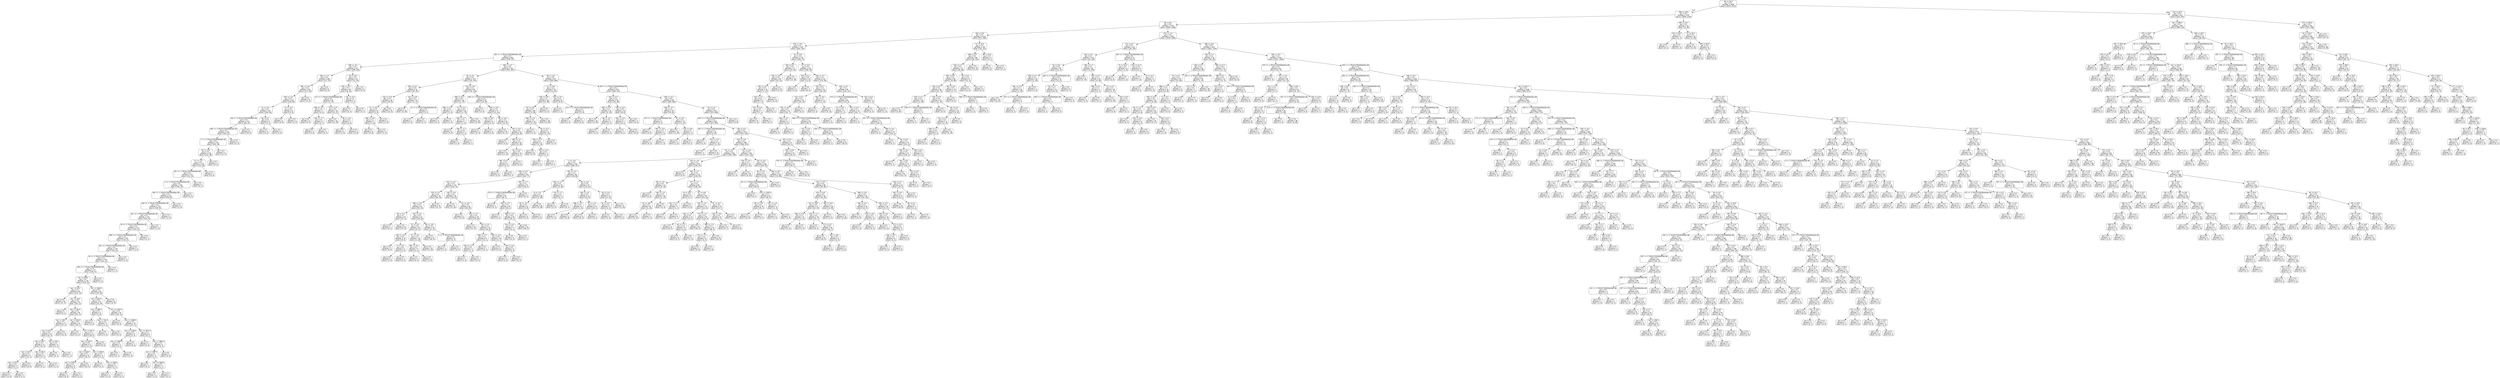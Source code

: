 digraph Tree {
node [shape=box, style="rounded", color="black", fontname=helvetica] ;
edge [fontname=helvetica] ;
0 [label="36 <= 16.3\ngini = 0.5\nsamples = 3308\nvalue = [2578, 2570]"] ;
1 [label="368 <= 16.8\ngini = 0.5\nsamples = 2767\nvalue = [2058, 2228]"] ;
0 -> 1 [labeldistance=2.5, labelangle=45, headlabel="True"] ;
2 [label="38 <= 0.4\ngini = 0.5\nsamples = 2745\nvalue = [2055, 2198]"] ;
1 -> 2 ;
3 [label="354 <= 0.6\ngini = 0.5\nsamples = 1210\nvalue = [977, 902]"] ;
2 -> 3 ;
4 [label="376 <= -0.2\ngini = 0.5\nsamples = 1107\nvalue = [942, 781]"] ;
3 -> 4 ;
5 [label="192 <= -1.7014117331926443e+38\ngini = 0.5\nsamples = 929\nvalue = [736, 707]"] ;
4 -> 5 ;
6 [label="208 <= -4.5\ngini = 0.5\nsamples = 197\nvalue = [189, 100]"] ;
5 -> 6 ;
7 [label="296 <= -1.0\ngini = 0.4\nsamples = 166\nvalue = [177, 67]"] ;
6 -> 7 ;
8 [label="387 <= -4.6\ngini = 0.4\nsamples = 161\nvalue = [177, 62]"] ;
7 -> 8 ;
9 [label="303 <= -4.4\ngini = 0.4\nsamples = 153\nvalue = [166, 62]"] ;
8 -> 9 ;
10 [label="17 <= -0.4\ngini = 0.4\nsamples = 147\nvalue = [164, 56]"] ;
9 -> 10 ;
11 [label="58 <= -1.7014117331926443e+38\ngini = 0.4\nsamples = 142\nvalue = [162, 51]"] ;
10 -> 11 ;
12 [label="385 <= -1.7014117331926443e+38\ngini = 0.4\nsamples = 136\nvalue = [152, 51]"] ;
11 -> 12 ;
13 [label="7 <= -1.7014117331926443e+38\ngini = 0.4\nsamples = 134\nvalue = [152, 48]"] ;
12 -> 13 ;
14 [label="82 <= -0.8\ngini = 0.4\nsamples = 130\nvalue = [141, 48]"] ;
13 -> 14 ;
15 [label="21 <= -2.0\ngini = 0.4\nsamples = 128\nvalue = [141, 46]"] ;
14 -> 15 ;
16 [label="252 <= -1.7014117331926443e+38\ngini = 0.4\nsamples = 127\nvalue = [141, 43]"] ;
15 -> 16 ;
17 [label="2 <= -1.7014117331926443e+38\ngini = 0.4\nsamples = 126\nvalue = [141, 42]"] ;
16 -> 17 ;
18 [label="355 <= -1.7014117331926443e+38\ngini = 0.4\nsamples = 124\nvalue = [138, 42]"] ;
17 -> 18 ;
19 [label="326 <= -1.7014117331926443e+38\ngini = 0.4\nsamples = 123\nvalue = [136, 42]"] ;
18 -> 19 ;
20 [label="221 <= -1.7014117331926443e+38\ngini = 0.4\nsamples = 122\nvalue = [134, 42]"] ;
19 -> 20 ;
21 [label="20 <= -1.7014117331926443e+38\ngini = 0.4\nsamples = 121\nvalue = [133, 42]"] ;
20 -> 21 ;
22 [label="268 <= -1.7014117331926443e+38\ngini = 0.4\nsamples = 120\nvalue = [133, 41]"] ;
21 -> 22 ;
23 [label="38 <= -1.7014117331926443e+38\ngini = 0.4\nsamples = 119\nvalue = [132, 41]"] ;
22 -> 23 ;
24 [label="19 <= -1.7014117331926443e+38\ngini = 0.4\nsamples = 118\nvalue = [131, 41]"] ;
23 -> 24 ;
25 [label="239 <= -1.7014117331926443e+38\ngini = 0.4\nsamples = 117\nvalue = [130, 41]"] ;
24 -> 25 ;
26 [label="rain <= 549.0\ngini = 0.4\nsamples = 116\nvalue = [129, 41]"] ;
25 -> 26 ;
27 [label="rain <= 14.0\ngini = 0.2\nsamples = 83\nvalue = [110, 13]"] ;
26 -> 27 ;
28 [label="gini = 0.0\nsamples = 32\nvalue = [47, 0]"] ;
27 -> 28 ;
29 [label="rain <= 16.0\ngini = 0.3\nsamples = 51\nvalue = [63, 13]"] ;
27 -> 29 ;
30 [label="gini = 0.0\nsamples = 1\nvalue = [0, 2]"] ;
29 -> 30 ;
31 [label="rain <= 181.5\ngini = 0.3\nsamples = 50\nvalue = [63, 11]"] ;
29 -> 31 ;
32 [label="rain <= 49.5\ngini = 0.2\nsamples = 27\nvalue = [37, 4]"] ;
31 -> 32 ;
33 [label="rain <= 42.5\ngini = 0.3\nsamples = 14\nvalue = [15, 4]"] ;
32 -> 33 ;
34 [label="rain <= 34.5\ngini = 0.2\nsamples = 11\nvalue = [14, 2]"] ;
33 -> 34 ;
35 [label="rain <= 22.5\ngini = 0.1\nsamples = 9\nvalue = [12, 1]"] ;
34 -> 35 ;
36 [label="rain <= 20.5\ngini = 0.4\nsamples = 3\nvalue = [3, 1]"] ;
35 -> 36 ;
37 [label="gini = 0.0\nsamples = 2\nvalue = [3, 0]"] ;
36 -> 37 ;
38 [label="gini = 0.0\nsamples = 1\nvalue = [0, 1]"] ;
36 -> 38 ;
39 [label="gini = 0.0\nsamples = 6\nvalue = [9, 0]"] ;
35 -> 39 ;
40 [label="rain <= 38.5\ngini = 0.4\nsamples = 2\nvalue = [2, 1]"] ;
34 -> 40 ;
41 [label="gini = 0.0\nsamples = 1\nvalue = [0, 1]"] ;
40 -> 41 ;
42 [label="gini = 0.0\nsamples = 1\nvalue = [2, 0]"] ;
40 -> 42 ;
43 [label="rain <= 43.5\ngini = 0.4\nsamples = 3\nvalue = [1, 2]"] ;
33 -> 43 ;
44 [label="gini = 0.0\nsamples = 1\nvalue = [0, 1]"] ;
43 -> 44 ;
45 [label="gini = 0.5\nsamples = 2\nvalue = [1, 1]"] ;
43 -> 45 ;
46 [label="gini = 0.0\nsamples = 13\nvalue = [22, 0]"] ;
32 -> 46 ;
47 [label="rain <= 194.5\ngini = 0.3\nsamples = 23\nvalue = [26, 7]"] ;
31 -> 47 ;
48 [label="gini = 0.0\nsamples = 1\nvalue = [0, 2]"] ;
47 -> 48 ;
49 [label="rain <= 507.5\ngini = 0.3\nsamples = 22\nvalue = [26, 5]"] ;
47 -> 49 ;
50 [label="rain <= 410.5\ngini = 0.4\nsamples = 17\nvalue = [17, 5]"] ;
49 -> 50 ;
51 [label="rain <= 249.5\ngini = 0.2\nsamples = 14\nvalue = [16, 2]"] ;
50 -> 51 ;
52 [label="rain <= 229.5\ngini = 0.4\nsamples = 6\nvalue = [6, 2]"] ;
51 -> 52 ;
53 [label="gini = 0.0\nsamples = 4\nvalue = [6, 0]"] ;
52 -> 53 ;
54 [label="gini = 0.0\nsamples = 2\nvalue = [0, 2]"] ;
52 -> 54 ;
55 [label="gini = 0.0\nsamples = 8\nvalue = [10, 0]"] ;
51 -> 55 ;
56 [label="rain <= 450.0\ngini = 0.4\nsamples = 3\nvalue = [1, 3]"] ;
50 -> 56 ;
57 [label="gini = 0.0\nsamples = 1\nvalue = [0, 2]"] ;
56 -> 57 ;
58 [label="rain <= 494.0\ngini = 0.5\nsamples = 2\nvalue = [1, 1]"] ;
56 -> 58 ;
59 [label="gini = 0.0\nsamples = 1\nvalue = [1, 0]"] ;
58 -> 59 ;
60 [label="gini = 0.0\nsamples = 1\nvalue = [0, 1]"] ;
58 -> 60 ;
61 [label="gini = 0.0\nsamples = 5\nvalue = [9, 0]"] ;
49 -> 61 ;
62 [label="rain <= 2004.0\ngini = 0.5\nsamples = 33\nvalue = [19, 28]"] ;
26 -> 62 ;
63 [label="rain <= 824.0\ngini = 0.5\nsamples = 25\nvalue = [19, 19]"] ;
62 -> 63 ;
64 [label="rain <= 683.0\ngini = 0.2\nsamples = 5\nvalue = [1, 8]"] ;
63 -> 64 ;
65 [label="gini = 0.0\nsamples = 2\nvalue = [0, 4]"] ;
64 -> 65 ;
66 [label="rain <= 741.0\ngini = 0.3\nsamples = 3\nvalue = [1, 4]"] ;
64 -> 66 ;
67 [label="gini = 0.0\nsamples = 1\nvalue = [1, 0]"] ;
66 -> 67 ;
68 [label="gini = 0.0\nsamples = 2\nvalue = [0, 4]"] ;
66 -> 68 ;
69 [label="rain <= 1167.0\ngini = 0.5\nsamples = 20\nvalue = [18, 11]"] ;
63 -> 69 ;
70 [label="gini = 0.0\nsamples = 5\nvalue = [8, 0]"] ;
69 -> 70 ;
71 [label="rain <= 1495.0\ngini = 0.5\nsamples = 15\nvalue = [10, 11]"] ;
69 -> 71 ;
72 [label="rain <= 1218.0\ngini = 0.3\nsamples = 9\nvalue = [2, 9]"] ;
71 -> 72 ;
73 [label="rain <= 1183.5\ngini = 0.4\nsamples = 2\nvalue = [2, 1]"] ;
72 -> 73 ;
74 [label="gini = 0.0\nsamples = 1\nvalue = [0, 1]"] ;
73 -> 74 ;
75 [label="gini = 0.0\nsamples = 1\nvalue = [2, 0]"] ;
73 -> 75 ;
76 [label="gini = 0.0\nsamples = 7\nvalue = [0, 8]"] ;
72 -> 76 ;
77 [label="rain <= 1677.0\ngini = 0.3\nsamples = 6\nvalue = [8, 2]"] ;
71 -> 77 ;
78 [label="gini = 0.0\nsamples = 2\nvalue = [4, 0]"] ;
77 -> 78 ;
79 [label="rain <= 1862.0\ngini = 0.4\nsamples = 4\nvalue = [4, 2]"] ;
77 -> 79 ;
80 [label="rain <= 1787.5\ngini = 0.4\nsamples = 3\nvalue = [1, 2]"] ;
79 -> 80 ;
81 [label="gini = 0.0\nsamples = 1\nvalue = [0, 1]"] ;
80 -> 81 ;
82 [label="rain <= 1829.0\ngini = 0.5\nsamples = 2\nvalue = [1, 1]"] ;
80 -> 82 ;
83 [label="gini = 0.0\nsamples = 1\nvalue = [1, 0]"] ;
82 -> 83 ;
84 [label="gini = 0.0\nsamples = 1\nvalue = [0, 1]"] ;
82 -> 84 ;
85 [label="gini = 0.0\nsamples = 1\nvalue = [3, 0]"] ;
79 -> 85 ;
86 [label="gini = 0.0\nsamples = 8\nvalue = [0, 9]"] ;
62 -> 86 ;
87 [label="gini = 0.0\nsamples = 1\nvalue = [1, 0]"] ;
25 -> 87 ;
88 [label="gini = 0.0\nsamples = 1\nvalue = [1, 0]"] ;
24 -> 88 ;
89 [label="gini = 0.0\nsamples = 1\nvalue = [1, 0]"] ;
23 -> 89 ;
90 [label="gini = 0.0\nsamples = 1\nvalue = [1, 0]"] ;
22 -> 90 ;
91 [label="gini = 0.0\nsamples = 1\nvalue = [0, 1]"] ;
21 -> 91 ;
92 [label="gini = 0.0\nsamples = 1\nvalue = [1, 0]"] ;
20 -> 92 ;
93 [label="gini = 0.0\nsamples = 1\nvalue = [2, 0]"] ;
19 -> 93 ;
94 [label="gini = 0.0\nsamples = 1\nvalue = [2, 0]"] ;
18 -> 94 ;
95 [label="gini = 0.0\nsamples = 2\nvalue = [3, 0]"] ;
17 -> 95 ;
96 [label="gini = 0.0\nsamples = 1\nvalue = [0, 1]"] ;
16 -> 96 ;
97 [label="gini = 0.0\nsamples = 1\nvalue = [0, 3]"] ;
15 -> 97 ;
98 [label="gini = 0.0\nsamples = 2\nvalue = [0, 2]"] ;
14 -> 98 ;
99 [label="gini = 0.0\nsamples = 4\nvalue = [11, 0]"] ;
13 -> 99 ;
100 [label="gini = 0.0\nsamples = 2\nvalue = [0, 3]"] ;
12 -> 100 ;
101 [label="gini = 0.0\nsamples = 6\nvalue = [10, 0]"] ;
11 -> 101 ;
102 [label="48 <= 5.1\ngini = 0.4\nsamples = 5\nvalue = [2, 5]"] ;
10 -> 102 ;
103 [label="gini = 0.0\nsamples = 3\nvalue = [0, 5]"] ;
102 -> 103 ;
104 [label="gini = 0.0\nsamples = 2\nvalue = [2, 0]"] ;
102 -> 104 ;
105 [label="17 <= -0.3\ngini = 0.4\nsamples = 6\nvalue = [2, 6]"] ;
9 -> 105 ;
106 [label="gini = 0.0\nsamples = 5\nvalue = [0, 6]"] ;
105 -> 106 ;
107 [label="gini = 0.0\nsamples = 1\nvalue = [2, 0]"] ;
105 -> 107 ;
108 [label="gini = 0.0\nsamples = 8\nvalue = [11, 0]"] ;
8 -> 108 ;
109 [label="gini = 0.0\nsamples = 5\nvalue = [0, 5]"] ;
7 -> 109 ;
110 [label="53 <= -0.6\ngini = 0.4\nsamples = 31\nvalue = [12, 33]"] ;
6 -> 110 ;
111 [label="240 <= -0.2\ngini = 0.3\nsamples = 28\nvalue = [8, 33]"] ;
110 -> 111 ;
112 [label="117 <= -1.7014117331926443e+38\ngini = 0.2\nsamples = 26\nvalue = [5, 32]"] ;
111 -> 112 ;
113 [label="308 <= -3.1\ngini = 0.5\nsamples = 7\nvalue = [3, 5]"] ;
112 -> 113 ;
114 [label="gini = 0.0\nsamples = 3\nvalue = [0, 4]"] ;
113 -> 114 ;
115 [label="225 <= -1.7\ngini = 0.4\nsamples = 4\nvalue = [3, 1]"] ;
113 -> 115 ;
116 [label="gini = 0.0\nsamples = 3\nvalue = [3, 0]"] ;
115 -> 116 ;
117 [label="gini = 0.0\nsamples = 1\nvalue = [0, 1]"] ;
115 -> 117 ;
118 [label="12 <= -1.8\ngini = 0.1\nsamples = 19\nvalue = [2, 27]"] ;
112 -> 118 ;
119 [label="gini = 0.0\nsamples = 12\nvalue = [0, 19]"] ;
118 -> 119 ;
120 [label="66 <= -1.6\ngini = 0.3\nsamples = 7\nvalue = [2, 8]"] ;
118 -> 120 ;
121 [label="gini = 0.0\nsamples = 2\nvalue = [2, 0]"] ;
120 -> 121 ;
122 [label="gini = 0.0\nsamples = 5\nvalue = [0, 8]"] ;
120 -> 122 ;
123 [label="141 <= -0.2\ngini = 0.4\nsamples = 2\nvalue = [3, 1]"] ;
111 -> 123 ;
124 [label="gini = 0.0\nsamples = 1\nvalue = [3, 0]"] ;
123 -> 124 ;
125 [label="gini = 0.0\nsamples = 1\nvalue = [0, 1]"] ;
123 -> 125 ;
126 [label="gini = 0.0\nsamples = 3\nvalue = [4, 0]"] ;
110 -> 126 ;
127 [label="384 <= -4.7\ngini = 0.5\nsamples = 732\nvalue = [547, 607]"] ;
5 -> 127 ;
128 [label="16 <= -5.1\ngini = 0.4\nsamples = 115\nvalue = [43, 141]"] ;
127 -> 128 ;
129 [label="345 <= -5.2\ngini = 0.5\nsamples = 32\nvalue = [25, 25]"] ;
128 -> 129 ;
130 [label="134 <= -5.6\ngini = 0.4\nsamples = 19\nvalue = [23, 8]"] ;
129 -> 130 ;
131 [label="17 <= -5.6\ngini = 0.3\nsamples = 8\nvalue = [2, 8]"] ;
130 -> 131 ;
132 [label="282 <= -4.9\ngini = 0.2\nsamples = 7\nvalue = [1, 8]"] ;
131 -> 132 ;
133 [label="gini = 0.0\nsamples = 6\nvalue = [0, 8]"] ;
132 -> 133 ;
134 [label="gini = 0.0\nsamples = 1\nvalue = [1, 0]"] ;
132 -> 134 ;
135 [label="gini = 0.0\nsamples = 1\nvalue = [1, 0]"] ;
131 -> 135 ;
136 [label="gini = 0.0\nsamples = 11\nvalue = [21, 0]"] ;
130 -> 136 ;
137 [label="131 <= -4.8\ngini = 0.2\nsamples = 13\nvalue = [2, 17]"] ;
129 -> 137 ;
138 [label="gini = 0.0\nsamples = 11\nvalue = [0, 16]"] ;
137 -> 138 ;
139 [label="11 <= -1.7014117331926443e+38\ngini = 0.4\nsamples = 2\nvalue = [2, 1]"] ;
137 -> 139 ;
140 [label="gini = 0.0\nsamples = 1\nvalue = [2, 0]"] ;
139 -> 140 ;
141 [label="gini = 0.0\nsamples = 1\nvalue = [0, 1]"] ;
139 -> 141 ;
142 [label="242 <= -4.8\ngini = 0.2\nsamples = 83\nvalue = [18, 116]"] ;
128 -> 142 ;
143 [label="286 <= -5.2\ngini = 0.0\nsamples = 44\nvalue = [2, 76]"] ;
142 -> 143 ;
144 [label="385 <= -5.1\ngini = 0.4\nsamples = 4\nvalue = [1, 3]"] ;
143 -> 144 ;
145 [label="gini = 0.0\nsamples = 3\nvalue = [0, 3]"] ;
144 -> 145 ;
146 [label="gini = 0.0\nsamples = 1\nvalue = [1, 0]"] ;
144 -> 146 ;
147 [label="171 <= -5.1\ngini = 0.0\nsamples = 40\nvalue = [1, 73]"] ;
143 -> 147 ;
148 [label="186 <= -4.7\ngini = 0.2\nsamples = 7\nvalue = [1, 9]"] ;
147 -> 148 ;
149 [label="gini = 0.0\nsamples = 5\nvalue = [0, 8]"] ;
148 -> 149 ;
150 [label="256 <= -1.7\ngini = 0.5\nsamples = 2\nvalue = [1, 1]"] ;
148 -> 150 ;
151 [label="gini = 0.0\nsamples = 1\nvalue = [1, 0]"] ;
150 -> 151 ;
152 [label="gini = 0.0\nsamples = 1\nvalue = [0, 1]"] ;
150 -> 152 ;
153 [label="gini = 0.0\nsamples = 33\nvalue = [0, 64]"] ;
147 -> 153 ;
154 [label="100 <= -1.7014117331926443e+38\ngini = 0.4\nsamples = 39\nvalue = [16, 40]"] ;
142 -> 154 ;
155 [label="gini = 0.0\nsamples = 2\nvalue = [4, 0]"] ;
154 -> 155 ;
156 [label="228 <= -4.8\ngini = 0.4\nsamples = 37\nvalue = [12, 40]"] ;
154 -> 156 ;
157 [label="209 <= -4.9\ngini = 0.5\nsamples = 6\nvalue = [4, 3]"] ;
156 -> 157 ;
158 [label="gini = 0.0\nsamples = 3\nvalue = [0, 3]"] ;
157 -> 158 ;
159 [label="gini = 0.0\nsamples = 3\nvalue = [4, 0]"] ;
157 -> 159 ;
160 [label="86 <= -4.6\ngini = 0.3\nsamples = 31\nvalue = [8, 37]"] ;
156 -> 160 ;
161 [label="gini = 0.0\nsamples = 10\nvalue = [0, 17]"] ;
160 -> 161 ;
162 [label="65 <= -4.5\ngini = 0.4\nsamples = 21\nvalue = [8, 20]"] ;
160 -> 162 ;
163 [label="gini = 0.0\nsamples = 1\nvalue = [3, 0]"] ;
162 -> 163 ;
164 [label="306 <= -3.1\ngini = 0.3\nsamples = 20\nvalue = [5, 20]"] ;
162 -> 164 ;
165 [label="gini = 0.0\nsamples = 10\nvalue = [0, 13]"] ;
164 -> 165 ;
166 [label="64 <= -0.4\ngini = 0.5\nsamples = 10\nvalue = [5, 7]"] ;
164 -> 166 ;
167 [label="381 <= 0.1\ngini = 0.3\nsamples = 6\nvalue = [5, 1]"] ;
166 -> 167 ;
168 [label="gini = 0.0\nsamples = 5\nvalue = [5, 0]"] ;
167 -> 168 ;
169 [label="gini = 0.0\nsamples = 1\nvalue = [0, 1]"] ;
167 -> 169 ;
170 [label="gini = 0.0\nsamples = 4\nvalue = [0, 6]"] ;
166 -> 170 ;
171 [label="96 <= -4.9\ngini = 0.5\nsamples = 617\nvalue = [504, 466]"] ;
127 -> 171 ;
172 [label="12 <= -0.6\ngini = 0.4\nsamples = 39\nvalue = [14, 44]"] ;
171 -> 172 ;
173 [label="158 <= -0.8\ngini = 0.2\nsamples = 30\nvalue = [5, 38]"] ;
172 -> 173 ;
174 [label="33 <= -4.6\ngini = 0.1\nsamples = 28\nvalue = [3, 38]"] ;
173 -> 174 ;
175 [label="384 <= -4.5\ngini = 0.4\nsamples = 10\nvalue = [3, 10]"] ;
174 -> 175 ;
176 [label="gini = 0.0\nsamples = 1\nvalue = [1, 0]"] ;
175 -> 176 ;
177 [label="94 <= -3.3\ngini = 0.3\nsamples = 9\nvalue = [2, 10]"] ;
175 -> 177 ;
178 [label="259 <= -1.4\ngini = 0.2\nsamples = 8\nvalue = [1, 10]"] ;
177 -> 178 ;
179 [label="gini = 0.0\nsamples = 6\nvalue = [0, 9]"] ;
178 -> 179 ;
180 [label="335 <= -1.0\ngini = 0.5\nsamples = 2\nvalue = [1, 1]"] ;
178 -> 180 ;
181 [label="gini = 0.0\nsamples = 1\nvalue = [1, 0]"] ;
180 -> 181 ;
182 [label="gini = 0.0\nsamples = 1\nvalue = [0, 1]"] ;
180 -> 182 ;
183 [label="gini = 0.0\nsamples = 1\nvalue = [1, 0]"] ;
177 -> 183 ;
184 [label="gini = 0.0\nsamples = 18\nvalue = [0, 28]"] ;
174 -> 184 ;
185 [label="gini = 0.0\nsamples = 2\nvalue = [2, 0]"] ;
173 -> 185 ;
186 [label="225 <= -0.7\ngini = 0.5\nsamples = 9\nvalue = [9, 6]"] ;
172 -> 186 ;
187 [label="gini = 0.0\nsamples = 4\nvalue = [7, 0]"] ;
186 -> 187 ;
188 [label="214 <= -1.7014117331926443e+38\ngini = 0.4\nsamples = 5\nvalue = [2, 6]"] ;
186 -> 188 ;
189 [label="gini = 0.0\nsamples = 1\nvalue = [2, 0]"] ;
188 -> 189 ;
190 [label="gini = 0.0\nsamples = 4\nvalue = [0, 6]"] ;
188 -> 190 ;
191 [label="307 <= -1.7014117331926443e+38\ngini = 0.5\nsamples = 578\nvalue = [490, 422]"] ;
171 -> 191 ;
192 [label="202 <= -0.7\ngini = 0.3\nsamples = 26\nvalue = [10, 38]"] ;
191 -> 192 ;
193 [label="306 <= -2.5\ngini = 0.1\nsamples = 16\nvalue = [2, 32]"] ;
192 -> 193 ;
194 [label="gini = 0.0\nsamples = 14\nvalue = [0, 30]"] ;
193 -> 194 ;
195 [label="58 <= -1.5\ngini = 0.5\nsamples = 2\nvalue = [2, 2]"] ;
193 -> 195 ;
196 [label="gini = 0.0\nsamples = 1\nvalue = [2, 0]"] ;
195 -> 196 ;
197 [label="gini = 0.0\nsamples = 1\nvalue = [0, 2]"] ;
195 -> 197 ;
198 [label="145 <= -0.3\ngini = 0.5\nsamples = 10\nvalue = [8, 6]"] ;
192 -> 198 ;
199 [label="155 <= -1.0\ngini = 0.2\nsamples = 7\nvalue = [8, 1]"] ;
198 -> 199 ;
200 [label="gini = 0.0\nsamples = 1\nvalue = [0, 1]"] ;
199 -> 200 ;
201 [label="gini = 0.0\nsamples = 6\nvalue = [8, 0]"] ;
199 -> 201 ;
202 [label="gini = 0.0\nsamples = 3\nvalue = [0, 5]"] ;
198 -> 202 ;
203 [label="290 <= -5.2\ngini = 0.5\nsamples = 552\nvalue = [480, 384]"] ;
191 -> 203 ;
204 [label="258 <= -2.7\ngini = 0.3\nsamples = 20\nvalue = [6, 24]"] ;
203 -> 204 ;
205 [label="375 <= -1.7014117331926443e+38\ngini = 0.5\nsamples = 5\nvalue = [5, 3]"] ;
204 -> 205 ;
206 [label="gini = 0.0\nsamples = 2\nvalue = [4, 0]"] ;
205 -> 206 ;
207 [label="397 <= -3.4\ngini = 0.4\nsamples = 3\nvalue = [1, 3]"] ;
205 -> 207 ;
208 [label="gini = 0.0\nsamples = 2\nvalue = [0, 3]"] ;
207 -> 208 ;
209 [label="gini = 0.0\nsamples = 1\nvalue = [1, 0]"] ;
207 -> 209 ;
210 [label="31 <= -0.5\ngini = 0.1\nsamples = 15\nvalue = [1, 21]"] ;
204 -> 210 ;
211 [label="gini = 0.0\nsamples = 12\nvalue = [0, 19]"] ;
210 -> 211 ;
212 [label="119 <= -0.6\ngini = 0.4\nsamples = 3\nvalue = [1, 2]"] ;
210 -> 212 ;
213 [label="gini = 0.0\nsamples = 1\nvalue = [1, 0]"] ;
212 -> 213 ;
214 [label="gini = 0.0\nsamples = 2\nvalue = [0, 2]"] ;
212 -> 214 ;
215 [label="32 <= 1.0\ngini = 0.5\nsamples = 532\nvalue = [474, 360]"] ;
203 -> 215 ;
216 [label="240 <= -1.7014117331926443e+38\ngini = 0.5\nsamples = 528\nvalue = [474, 351]"] ;
215 -> 216 ;
217 [label="245 <= -1.7014117331926443e+38\ngini = 0.2\nsamples = 16\nvalue = [3, 22]"] ;
216 -> 217 ;
218 [label="gini = 0.0\nsamples = 2\nvalue = [2, 0]"] ;
217 -> 218 ;
219 [label="371 <= -2.3\ngini = 0.1\nsamples = 14\nvalue = [1, 22]"] ;
217 -> 219 ;
220 [label="gini = 0.0\nsamples = 1\nvalue = [1, 0]"] ;
219 -> 220 ;
221 [label="gini = 0.0\nsamples = 13\nvalue = [0, 22]"] ;
219 -> 221 ;
222 [label="138 <= -0.2\ngini = 0.5\nsamples = 512\nvalue = [471, 329]"] ;
216 -> 222 ;
223 [label="253 <= -0.9\ngini = 0.5\nsamples = 485\nvalue = [436, 324]"] ;
222 -> 223 ;
224 [label="91 <= -1.6\ngini = 0.5\nsamples = 336\nvalue = [335, 199]"] ;
223 -> 224 ;
225 [label="1 <= -2.0\ngini = 0.5\nsamples = 216\nvalue = [189, 157]"] ;
224 -> 225 ;
226 [label="184 <= -2.4\ngini = 0.4\nsamples = 153\nvalue = [161, 77]"] ;
225 -> 226 ;
227 [label="251 <= -3.1\ngini = 0.5\nsamples = 122\nvalue = [116, 73]"] ;
226 -> 227 ;
228 [label="279 <= -3.7\ngini = 0.4\nsamples = 79\nvalue = [90, 33]"] ;
227 -> 228 ;
229 [label="109 <= -4.5\ngini = 0.5\nsamples = 57\nvalue = [53, 33]"] ;
228 -> 229 ;
230 [label="39 <= -5.2\ngini = 0.1\nsamples = 16\nvalue = [27, 1]"] ;
229 -> 230 ;
231 [label="gini = 0.0\nsamples = 1\nvalue = [0, 1]"] ;
230 -> 231 ;
232 [label="gini = 0.0\nsamples = 15\nvalue = [27, 0]"] ;
230 -> 232 ;
233 [label="225 <= -4.1\ngini = 0.5\nsamples = 41\nvalue = [26, 32]"] ;
229 -> 233 ;
234 [label="27 <= -4.4\ngini = 0.4\nsamples = 25\nvalue = [9, 27]"] ;
233 -> 234 ;
235 [label="226 <= -4.4\ngini = 0.4\nsamples = 10\nvalue = [8, 4]"] ;
234 -> 235 ;
236 [label="gini = 0.0\nsamples = 5\nvalue = [6, 0]"] ;
235 -> 236 ;
237 [label="5 <= -4.5\ngini = 0.4\nsamples = 5\nvalue = [2, 4]"] ;
235 -> 237 ;
238 [label="gini = 0.0\nsamples = 2\nvalue = [2, 0]"] ;
237 -> 238 ;
239 [label="gini = 0.0\nsamples = 3\nvalue = [0, 4]"] ;
237 -> 239 ;
240 [label="47 <= -4.2\ngini = 0.1\nsamples = 15\nvalue = [1, 23]"] ;
234 -> 240 ;
241 [label="205 <= -4.3\ngini = 0.3\nsamples = 5\nvalue = [1, 4]"] ;
240 -> 241 ;
242 [label="gini = 0.0\nsamples = 4\nvalue = [0, 4]"] ;
241 -> 242 ;
243 [label="gini = 0.0\nsamples = 1\nvalue = [1, 0]"] ;
241 -> 243 ;
244 [label="gini = 0.0\nsamples = 10\nvalue = [0, 19]"] ;
240 -> 244 ;
245 [label="85 <= -3.9\ngini = 0.4\nsamples = 16\nvalue = [17, 5]"] ;
233 -> 245 ;
246 [label="gini = 0.0\nsamples = 11\nvalue = [16, 0]"] ;
245 -> 246 ;
247 [label="3 <= -1.7014117331926443e+38\ngini = 0.3\nsamples = 5\nvalue = [1, 5]"] ;
245 -> 247 ;
248 [label="gini = 0.0\nsamples = 1\nvalue = [1, 0]"] ;
247 -> 248 ;
249 [label="gini = 0.0\nsamples = 4\nvalue = [0, 5]"] ;
247 -> 249 ;
250 [label="gini = 0.0\nsamples = 22\nvalue = [37, 0]"] ;
228 -> 250 ;
251 [label="129 <= -3.0\ngini = 0.5\nsamples = 43\nvalue = [26, 40]"] ;
227 -> 251 ;
252 [label="gini = 0.0\nsamples = 8\nvalue = [0, 15]"] ;
251 -> 252 ;
253 [label="70 <= -2.9\ngini = 0.5\nsamples = 35\nvalue = [26, 25]"] ;
251 -> 253 ;
254 [label="gini = 0.0\nsamples = 6\nvalue = [10, 0]"] ;
253 -> 254 ;
255 [label="354 <= -2.7\ngini = 0.5\nsamples = 29\nvalue = [16, 25]"] ;
253 -> 255 ;
256 [label="gini = 0.0\nsamples = 10\nvalue = [0, 17]"] ;
255 -> 256 ;
257 [label="102 <= -2.5\ngini = 0.4\nsamples = 19\nvalue = [16, 8]"] ;
255 -> 257 ;
258 [label="268 <= -2.7\ngini = 0.1\nsamples = 9\nvalue = [13, 1]"] ;
257 -> 258 ;
259 [label="318 <= -2.7\ngini = 0.5\nsamples = 2\nvalue = [1, 1]"] ;
258 -> 259 ;
260 [label="gini = 0.0\nsamples = 1\nvalue = [1, 0]"] ;
259 -> 260 ;
261 [label="gini = 0.0\nsamples = 1\nvalue = [0, 1]"] ;
259 -> 261 ;
262 [label="gini = 0.0\nsamples = 7\nvalue = [12, 0]"] ;
258 -> 262 ;
263 [label="335 <= -2.3\ngini = 0.4\nsamples = 10\nvalue = [3, 7]"] ;
257 -> 263 ;
264 [label="gini = 0.0\nsamples = 5\nvalue = [0, 5]"] ;
263 -> 264 ;
265 [label="129 <= -2.0\ngini = 0.5\nsamples = 5\nvalue = [3, 2]"] ;
263 -> 265 ;
266 [label="gini = 0.0\nsamples = 3\nvalue = [3, 0]"] ;
265 -> 266 ;
267 [label="gini = 0.0\nsamples = 2\nvalue = [0, 2]"] ;
265 -> 267 ;
268 [label="287 <= -1.7\ngini = 0.1\nsamples = 31\nvalue = [45, 4]"] ;
226 -> 268 ;
269 [label="275 <= -1.7014117331926443e+38\ngini = 0.1\nsamples = 30\nvalue = [45, 3]"] ;
268 -> 269 ;
270 [label="gini = 0.0\nsamples = 1\nvalue = [0, 1]"] ;
269 -> 270 ;
271 [label="244 <= -2.4\ngini = 0.1\nsamples = 29\nvalue = [45, 2]"] ;
269 -> 271 ;
272 [label="gini = 0.0\nsamples = 1\nvalue = [0, 1]"] ;
271 -> 272 ;
273 [label="388 <= -2.3\ngini = 0.0\nsamples = 28\nvalue = [45, 1]"] ;
271 -> 273 ;
274 [label="124 <= -2.0\ngini = 0.3\nsamples = 4\nvalue = [5, 1]"] ;
273 -> 274 ;
275 [label="gini = 0.0\nsamples = 3\nvalue = [5, 0]"] ;
274 -> 275 ;
276 [label="gini = 0.0\nsamples = 1\nvalue = [0, 1]"] ;
274 -> 276 ;
277 [label="gini = 0.0\nsamples = 24\nvalue = [40, 0]"] ;
273 -> 277 ;
278 [label="gini = 0.0\nsamples = 1\nvalue = [0, 1]"] ;
268 -> 278 ;
279 [label="292 <= -1.9\ngini = 0.4\nsamples = 63\nvalue = [28, 80]"] ;
225 -> 279 ;
280 [label="205 <= -1.7\ngini = 0.2\nsamples = 31\nvalue = [5, 49]"] ;
279 -> 280 ;
281 [label="8 <= -1.9\ngini = 0.1\nsamples = 28\nvalue = [3, 48]"] ;
280 -> 281 ;
282 [label="26 <= -2.0\ngini = 0.4\nsamples = 8\nvalue = [3, 9]"] ;
281 -> 282 ;
283 [label="gini = 0.0\nsamples = 6\nvalue = [0, 9]"] ;
282 -> 283 ;
284 [label="gini = 0.0\nsamples = 2\nvalue = [3, 0]"] ;
282 -> 284 ;
285 [label="gini = 0.0\nsamples = 20\nvalue = [0, 39]"] ;
281 -> 285 ;
286 [label="174 <= -1.7\ngini = 0.4\nsamples = 3\nvalue = [2, 1]"] ;
280 -> 286 ;
287 [label="gini = 0.0\nsamples = 2\nvalue = [2, 0]"] ;
286 -> 287 ;
288 [label="gini = 0.0\nsamples = 1\nvalue = [0, 1]"] ;
286 -> 288 ;
289 [label="49 <= -1.6\ngini = 0.5\nsamples = 32\nvalue = [23, 31]"] ;
279 -> 289 ;
290 [label="100 <= -2.0\ngini = 0.4\nsamples = 21\nvalue = [21, 9]"] ;
289 -> 290 ;
291 [label="298 <= -2.1\ngini = 0.2\nsamples = 6\nvalue = [1, 8]"] ;
290 -> 291 ;
292 [label="gini = 0.0\nsamples = 1\nvalue = [1, 0]"] ;
291 -> 292 ;
293 [label="gini = 0.0\nsamples = 5\nvalue = [0, 8]"] ;
291 -> 293 ;
294 [label="57 <= -1.0\ngini = 0.1\nsamples = 15\nvalue = [20, 1]"] ;
290 -> 294 ;
295 [label="gini = 0.0\nsamples = 14\nvalue = [20, 0]"] ;
294 -> 295 ;
296 [label="gini = 0.0\nsamples = 1\nvalue = [0, 1]"] ;
294 -> 296 ;
297 [label="18 <= -1.6\ngini = 0.2\nsamples = 11\nvalue = [2, 22]"] ;
289 -> 297 ;
298 [label="61 <= -0.7\ngini = 0.5\nsamples = 2\nvalue = [2, 2]"] ;
297 -> 298 ;
299 [label="gini = 0.0\nsamples = 1\nvalue = [2, 0]"] ;
298 -> 299 ;
300 [label="gini = 0.0\nsamples = 1\nvalue = [0, 2]"] ;
298 -> 300 ;
301 [label="gini = 0.0\nsamples = 9\nvalue = [0, 20]"] ;
297 -> 301 ;
302 [label="124 <= -1.9\ngini = 0.3\nsamples = 120\nvalue = [146, 42]"] ;
224 -> 302 ;
303 [label="gini = 0.0\nsamples = 8\nvalue = [0, 9]"] ;
302 -> 303 ;
304 [label="334 <= -1.7\ngini = 0.3\nsamples = 112\nvalue = [146, 33]"] ;
302 -> 304 ;
305 [label="89 <= -1.6\ngini = 0.5\nsamples = 13\nvalue = [8, 10]"] ;
304 -> 305 ;
306 [label="gini = 0.0\nsamples = 3\nvalue = [6, 0]"] ;
305 -> 306 ;
307 [label="138 <= -1.0\ngini = 0.3\nsamples = 10\nvalue = [2, 10]"] ;
305 -> 307 ;
308 [label="34 <= -0.9\ngini = 0.2\nsamples = 9\nvalue = [1, 10]"] ;
307 -> 308 ;
309 [label="gini = 0.0\nsamples = 8\nvalue = [0, 10]"] ;
308 -> 309 ;
310 [label="gini = 0.0\nsamples = 1\nvalue = [1, 0]"] ;
308 -> 310 ;
311 [label="gini = 0.0\nsamples = 1\nvalue = [1, 0]"] ;
307 -> 311 ;
312 [label="377 <= -1.7\ngini = 0.2\nsamples = 99\nvalue = [138, 23]"] ;
304 -> 312 ;
313 [label="8 <= -0.6\ngini = 0.5\nsamples = 9\nvalue = [4, 7]"] ;
312 -> 313 ;
314 [label="151 <= -1.7\ngini = 0.2\nsamples = 7\nvalue = [1, 7]"] ;
313 -> 314 ;
315 [label="gini = 0.0\nsamples = 1\nvalue = [1, 0]"] ;
314 -> 315 ;
316 [label="gini = 0.0\nsamples = 6\nvalue = [0, 7]"] ;
314 -> 316 ;
317 [label="gini = 0.0\nsamples = 2\nvalue = [3, 0]"] ;
313 -> 317 ;
318 [label="91 <= -0.8\ngini = 0.2\nsamples = 90\nvalue = [134, 16]"] ;
312 -> 318 ;
319 [label="140 <= -1.5\ngini = 0.1\nsamples = 75\nvalue = [121, 9]"] ;
318 -> 319 ;
320 [label="202 <= -1.5\ngini = 0.4\nsamples = 13\nvalue = [11, 5]"] ;
319 -> 320 ;
321 [label="gini = 0.0\nsamples = 8\nvalue = [10, 0]"] ;
320 -> 321 ;
322 [label="40 <= -1.3\ngini = 0.3\nsamples = 5\nvalue = [1, 5]"] ;
320 -> 322 ;
323 [label="gini = 0.0\nsamples = 4\nvalue = [0, 5]"] ;
322 -> 323 ;
324 [label="gini = 0.0\nsamples = 1\nvalue = [1, 0]"] ;
322 -> 324 ;
325 [label="372 <= -1.2\ngini = 0.1\nsamples = 62\nvalue = [110, 4]"] ;
319 -> 325 ;
326 [label="gini = 0.0\nsamples = 33\nvalue = [64, 0]"] ;
325 -> 326 ;
327 [label="395 <= -1.0\ngini = 0.1\nsamples = 29\nvalue = [46, 4]"] ;
325 -> 327 ;
328 [label="373 <= -1.1\ngini = 0.5\nsamples = 6\nvalue = [3, 4]"] ;
327 -> 328 ;
329 [label="gini = 0.0\nsamples = 3\nvalue = [0, 4]"] ;
328 -> 329 ;
330 [label="gini = 0.0\nsamples = 3\nvalue = [3, 0]"] ;
328 -> 330 ;
331 [label="gini = 0.0\nsamples = 23\nvalue = [43, 0]"] ;
327 -> 331 ;
332 [label="57 <= -0.7\ngini = 0.5\nsamples = 15\nvalue = [13, 7]"] ;
318 -> 332 ;
333 [label="128 <= -0.6\ngini = 0.4\nsamples = 8\nvalue = [3, 7]"] ;
332 -> 333 ;
334 [label="gini = 0.0\nsamples = 6\nvalue = [0, 7]"] ;
333 -> 334 ;
335 [label="gini = 0.0\nsamples = 2\nvalue = [3, 0]"] ;
333 -> 335 ;
336 [label="gini = 0.0\nsamples = 7\nvalue = [10, 0]"] ;
332 -> 336 ;
337 [label="174 <= -1.0\ngini = 0.5\nsamples = 149\nvalue = [101, 125]"] ;
223 -> 337 ;
338 [label="244 <= -1.9\ngini = 0.1\nsamples = 21\nvalue = [1, 31]"] ;
337 -> 338 ;
339 [label="gini = 0.0\nsamples = 1\nvalue = [1, 0]"] ;
338 -> 339 ;
340 [label="gini = 0.0\nsamples = 20\nvalue = [0, 31]"] ;
338 -> 340 ;
341 [label="120 <= -0.9\ngini = 0.5\nsamples = 128\nvalue = [100, 94]"] ;
337 -> 341 ;
342 [label="30 <= -0.3\ngini = 0.4\nsamples = 23\nvalue = [26, 8]"] ;
341 -> 342 ;
343 [label="78 <= -1.7014117331926443e+38\ngini = 0.3\nsamples = 21\nvalue = [26, 5]"] ;
342 -> 343 ;
344 [label="gini = 0.0\nsamples = 1\nvalue = [0, 1]"] ;
343 -> 344 ;
345 [label="rain <= 1101.0\ngini = 0.2\nsamples = 20\nvalue = [26, 4]"] ;
343 -> 345 ;
346 [label="187 <= -0.5\ngini = 0.1\nsamples = 16\nvalue = [25, 1]"] ;
345 -> 346 ;
347 [label="gini = 0.0\nsamples = 15\nvalue = [25, 0]"] ;
346 -> 347 ;
348 [label="gini = 0.0\nsamples = 1\nvalue = [0, 1]"] ;
346 -> 348 ;
349 [label="227 <= -1.5\ngini = 0.4\nsamples = 4\nvalue = [1, 3]"] ;
345 -> 349 ;
350 [label="gini = 0.0\nsamples = 1\nvalue = [1, 0]"] ;
349 -> 350 ;
351 [label="gini = 0.0\nsamples = 3\nvalue = [0, 3]"] ;
349 -> 351 ;
352 [label="gini = 0.0\nsamples = 2\nvalue = [0, 3]"] ;
342 -> 352 ;
353 [label="348 <= -0.3\ngini = 0.5\nsamples = 105\nvalue = [74, 86]"] ;
341 -> 353 ;
354 [label="176 <= -0.5\ngini = 0.5\nsamples = 89\nvalue = [55, 84]"] ;
353 -> 354 ;
355 [label="379 <= -0.6\ngini = 0.4\nsamples = 55\nvalue = [24, 64]"] ;
354 -> 355 ;
356 [label="221 <= -0.8\ngini = 0.5\nsamples = 27\nvalue = [22, 19]"] ;
355 -> 356 ;
357 [label="366 <= -0.5\ngini = 0.1\nsamples = 8\nvalue = [1, 12]"] ;
356 -> 357 ;
358 [label="gini = 0.0\nsamples = 7\nvalue = [0, 12]"] ;
357 -> 358 ;
359 [label="gini = 0.0\nsamples = 1\nvalue = [1, 0]"] ;
357 -> 359 ;
360 [label="238 <= -1.1\ngini = 0.4\nsamples = 19\nvalue = [21, 7]"] ;
356 -> 360 ;
361 [label="gini = 0.0\nsamples = 1\nvalue = [0, 3]"] ;
360 -> 361 ;
362 [label="277 <= -0.7\ngini = 0.3\nsamples = 18\nvalue = [21, 4]"] ;
360 -> 362 ;
363 [label="gini = 0.0\nsamples = 12\nvalue = [18, 0]"] ;
362 -> 363 ;
364 [label="65 <= -0.6\ngini = 0.5\nsamples = 6\nvalue = [3, 4]"] ;
362 -> 364 ;
365 [label="gini = 0.0\nsamples = 3\nvalue = [0, 4]"] ;
364 -> 365 ;
366 [label="gini = 0.0\nsamples = 3\nvalue = [3, 0]"] ;
364 -> 366 ;
367 [label="285 <= -0.9\ngini = 0.1\nsamples = 28\nvalue = [2, 45]"] ;
355 -> 367 ;
368 [label="gini = 0.0\nsamples = 1\nvalue = [2, 0]"] ;
367 -> 368 ;
369 [label="gini = 0.0\nsamples = 27\nvalue = [0, 45]"] ;
367 -> 369 ;
370 [label="395 <= -0.4\ngini = 0.5\nsamples = 34\nvalue = [31, 20]"] ;
354 -> 370 ;
371 [label="194 <= -0.3\ngini = 0.2\nsamples = 16\nvalue = [23, 3]"] ;
370 -> 371 ;
372 [label="gini = 0.0\nsamples = 13\nvalue = [22, 0]"] ;
371 -> 372 ;
373 [label="123 <= -0.5\ngini = 0.4\nsamples = 3\nvalue = [1, 3]"] ;
371 -> 373 ;
374 [label="gini = 0.0\nsamples = 1\nvalue = [1, 0]"] ;
373 -> 374 ;
375 [label="gini = 0.0\nsamples = 2\nvalue = [0, 3]"] ;
373 -> 375 ;
376 [label="284 <= -0.2\ngini = 0.4\nsamples = 18\nvalue = [8, 17]"] ;
370 -> 376 ;
377 [label="359 <= -0.4\ngini = 0.4\nsamples = 16\nvalue = [5, 17]"] ;
376 -> 377 ;
378 [label="gini = 0.0\nsamples = 7\nvalue = [0, 10]"] ;
377 -> 378 ;
379 [label="271 <= -0.3\ngini = 0.5\nsamples = 9\nvalue = [5, 7]"] ;
377 -> 379 ;
380 [label="146 <= -0.3\ngini = 0.4\nsamples = 6\nvalue = [5, 2]"] ;
379 -> 380 ;
381 [label="gini = 0.0\nsamples = 2\nvalue = [0, 2]"] ;
380 -> 381 ;
382 [label="gini = 0.0\nsamples = 4\nvalue = [5, 0]"] ;
380 -> 382 ;
383 [label="gini = 0.0\nsamples = 3\nvalue = [0, 5]"] ;
379 -> 383 ;
384 [label="gini = 0.0\nsamples = 2\nvalue = [3, 0]"] ;
376 -> 384 ;
385 [label="264 <= 2.1\ngini = 0.2\nsamples = 16\nvalue = [19, 2]"] ;
353 -> 385 ;
386 [label="181 <= -0.0\ngini = 0.1\nsamples = 15\nvalue = [19, 1]"] ;
385 -> 386 ;
387 [label="gini = 0.0\nsamples = 13\nvalue = [18, 0]"] ;
386 -> 387 ;
388 [label="90 <= 0.1\ngini = 0.5\nsamples = 2\nvalue = [1, 1]"] ;
386 -> 388 ;
389 [label="gini = 0.0\nsamples = 1\nvalue = [0, 1]"] ;
388 -> 389 ;
390 [label="gini = 0.0\nsamples = 1\nvalue = [1, 0]"] ;
388 -> 390 ;
391 [label="gini = 0.0\nsamples = 1\nvalue = [0, 1]"] ;
385 -> 391 ;
392 [label="337 <= 0.4\ngini = 0.2\nsamples = 27\nvalue = [35, 5]"] ;
222 -> 392 ;
393 [label="250 <= 0.6\ngini = 0.1\nsamples = 25\nvalue = [35, 3]"] ;
392 -> 393 ;
394 [label="276 <= -1.7014117331926443e+38\ngini = 0.1\nsamples = 24\nvalue = [35, 1]"] ;
393 -> 394 ;
395 [label="gini = 0.0\nsamples = 1\nvalue = [0, 1]"] ;
394 -> 395 ;
396 [label="gini = 0.0\nsamples = 23\nvalue = [35, 0]"] ;
394 -> 396 ;
397 [label="gini = 0.0\nsamples = 1\nvalue = [0, 2]"] ;
393 -> 397 ;
398 [label="gini = 0.0\nsamples = 2\nvalue = [0, 2]"] ;
392 -> 398 ;
399 [label="gini = 0.0\nsamples = 4\nvalue = [0, 9]"] ;
215 -> 399 ;
400 [label="14 <= -0.8\ngini = 0.4\nsamples = 178\nvalue = [206, 74]"] ;
4 -> 400 ;
401 [label="183 <= 0.3\ngini = 0.5\nsamples = 37\nvalue = [24, 29]"] ;
400 -> 401 ;
402 [label="235 <= -0.0\ngini = 0.5\nsamples = 26\nvalue = [24, 13]"] ;
401 -> 402 ;
403 [label="156 <= -0.4\ngini = 0.5\nsamples = 16\nvalue = [7, 13]"] ;
402 -> 403 ;
404 [label="234 <= 1.3\ngini = 0.3\nsamples = 8\nvalue = [7, 2]"] ;
403 -> 404 ;
405 [label="237 <= -0.4\ngini = 0.2\nsamples = 7\nvalue = [7, 1]"] ;
404 -> 405 ;
406 [label="gini = 0.0\nsamples = 6\nvalue = [7, 0]"] ;
405 -> 406 ;
407 [label="gini = 0.0\nsamples = 1\nvalue = [0, 1]"] ;
405 -> 407 ;
408 [label="gini = 0.0\nsamples = 1\nvalue = [0, 1]"] ;
404 -> 408 ;
409 [label="gini = 0.0\nsamples = 8\nvalue = [0, 11]"] ;
403 -> 409 ;
410 [label="gini = 0.0\nsamples = 10\nvalue = [17, 0]"] ;
402 -> 410 ;
411 [label="gini = 0.0\nsamples = 11\nvalue = [0, 16]"] ;
401 -> 411 ;
412 [label="47 <= -0.4\ngini = 0.3\nsamples = 141\nvalue = [182, 45]"] ;
400 -> 412 ;
413 [label="218 <= 0.1\ngini = 0.4\nsamples = 10\nvalue = [3, 9]"] ;
412 -> 413 ;
414 [label="gini = 0.0\nsamples = 3\nvalue = [3, 0]"] ;
413 -> 414 ;
415 [label="gini = 0.0\nsamples = 7\nvalue = [0, 9]"] ;
413 -> 415 ;
416 [label="246 <= -0.1\ngini = 0.3\nsamples = 131\nvalue = [179, 36]"] ;
412 -> 416 ;
417 [label="319 <= 0.1\ngini = 0.4\nsamples = 46\nvalue = [45, 23]"] ;
416 -> 417 ;
418 [label="114 <= 0.2\ngini = 0.3\nsamples = 35\nvalue = [43, 10]"] ;
417 -> 418 ;
419 [label="161 <= -0.5\ngini = 0.2\nsamples = 33\nvalue = [43, 7]"] ;
418 -> 419 ;
420 [label="381 <= -0.7\ngini = 0.5\nsamples = 4\nvalue = [4, 4]"] ;
419 -> 420 ;
421 [label="gini = 0.0\nsamples = 2\nvalue = [4, 0]"] ;
420 -> 421 ;
422 [label="gini = 0.0\nsamples = 2\nvalue = [0, 4]"] ;
420 -> 422 ;
423 [label="385 <= -1.7014117331926443e+38\ngini = 0.1\nsamples = 29\nvalue = [39, 3]"] ;
419 -> 423 ;
424 [label="121 <= 2.6\ngini = 0.5\nsamples = 3\nvalue = [3, 2]"] ;
423 -> 424 ;
425 [label="gini = 0.0\nsamples = 2\nvalue = [0, 2]"] ;
424 -> 425 ;
426 [label="gini = 0.0\nsamples = 1\nvalue = [3, 0]"] ;
424 -> 426 ;
427 [label="203 <= -1.7014117331926443e+38\ngini = 0.1\nsamples = 26\nvalue = [36, 1]"] ;
423 -> 427 ;
428 [label="gini = 0.0\nsamples = 1\nvalue = [0, 1]"] ;
427 -> 428 ;
429 [label="gini = 0.0\nsamples = 25\nvalue = [36, 0]"] ;
427 -> 429 ;
430 [label="gini = 0.0\nsamples = 2\nvalue = [0, 3]"] ;
418 -> 430 ;
431 [label="354 <= -0.0\ngini = 0.2\nsamples = 11\nvalue = [2, 13]"] ;
417 -> 431 ;
432 [label="gini = 0.0\nsamples = 2\nvalue = [2, 0]"] ;
431 -> 432 ;
433 [label="gini = 0.0\nsamples = 9\nvalue = [0, 13]"] ;
431 -> 433 ;
434 [label="104 <= 1.0\ngini = 0.2\nsamples = 85\nvalue = [134, 13]"] ;
416 -> 434 ;
435 [label="173 <= -1.7014117331926443e+38\ngini = 0.1\nsamples = 81\nvalue = [133, 9]"] ;
434 -> 435 ;
436 [label="21 <= -0.4\ngini = 0.4\nsamples = 3\nvalue = [1, 2]"] ;
435 -> 436 ;
437 [label="gini = 0.0\nsamples = 1\nvalue = [1, 0]"] ;
436 -> 437 ;
438 [label="gini = 0.0\nsamples = 2\nvalue = [0, 2]"] ;
436 -> 438 ;
439 [label="231 <= -0.2\ngini = 0.1\nsamples = 78\nvalue = [132, 7]"] ;
435 -> 439 ;
440 [label="gini = 0.0\nsamples = 1\nvalue = [0, 1]"] ;
439 -> 440 ;
441 [label="272 <= -1.7014117331926443e+38\ngini = 0.1\nsamples = 77\nvalue = [132, 6]"] ;
439 -> 441 ;
442 [label="gini = 0.0\nsamples = 1\nvalue = [0, 1]"] ;
441 -> 442 ;
443 [label="290 <= -0.4\ngini = 0.1\nsamples = 76\nvalue = [132, 5]"] ;
441 -> 443 ;
444 [label="gini = 0.0\nsamples = 1\nvalue = [0, 1]"] ;
443 -> 444 ;
445 [label="56 <= 0.5\ngini = 0.1\nsamples = 75\nvalue = [132, 4]"] ;
443 -> 445 ;
446 [label="339 <= -0.4\ngini = 0.0\nsamples = 73\nvalue = [130, 2]"] ;
445 -> 446 ;
447 [label="gini = 0.0\nsamples = 1\nvalue = [0, 1]"] ;
446 -> 447 ;
448 [label="332 <= 0.5\ngini = 0.0\nsamples = 72\nvalue = [130, 1]"] ;
446 -> 448 ;
449 [label="gini = 0.0\nsamples = 64\nvalue = [121, 0]"] ;
448 -> 449 ;
450 [label="231 <= 0.2\ngini = 0.2\nsamples = 8\nvalue = [9, 1]"] ;
448 -> 450 ;
451 [label="gini = 0.0\nsamples = 1\nvalue = [0, 1]"] ;
450 -> 451 ;
452 [label="gini = 0.0\nsamples = 7\nvalue = [9, 0]"] ;
450 -> 452 ;
453 [label="156 <= 0.4\ngini = 0.5\nsamples = 2\nvalue = [2, 2]"] ;
445 -> 453 ;
454 [label="gini = 0.0\nsamples = 1\nvalue = [0, 2]"] ;
453 -> 454 ;
455 [label="gini = 0.0\nsamples = 1\nvalue = [2, 0]"] ;
453 -> 455 ;
456 [label="313 <= 6.4\ngini = 0.3\nsamples = 4\nvalue = [1, 4]"] ;
434 -> 456 ;
457 [label="gini = 0.0\nsamples = 3\nvalue = [0, 4]"] ;
456 -> 457 ;
458 [label="gini = 0.0\nsamples = 1\nvalue = [1, 0]"] ;
456 -> 458 ;
459 [label="57 <= 13.9\ngini = 0.3\nsamples = 103\nvalue = [35, 121]"] ;
3 -> 459 ;
460 [label="208 <= 5.3\ngini = 0.3\nsamples = 98\nvalue = [30, 120]"] ;
459 -> 460 ;
461 [label="140 <= 2.7\ngini = 0.4\nsamples = 75\nvalue = [30, 89]"] ;
460 -> 461 ;
462 [label="392 <= 3.4\ngini = 0.3\nsamples = 66\nvalue = [19, 86]"] ;
461 -> 462 ;
463 [label="216 <= 0.7\ngini = 0.2\nsamples = 56\nvalue = [12, 79]"] ;
462 -> 463 ;
464 [label="318 <= 2.3\ngini = 0.0\nsamples = 33\nvalue = [1, 56]"] ;
463 -> 464 ;
465 [label="gini = 0.0\nsamples = 31\nvalue = [0, 55]"] ;
464 -> 465 ;
466 [label="309 <= -1.7014117331926443e+38\ngini = 0.5\nsamples = 2\nvalue = [1, 1]"] ;
464 -> 466 ;
467 [label="gini = 0.0\nsamples = 1\nvalue = [0, 1]"] ;
466 -> 467 ;
468 [label="gini = 0.0\nsamples = 1\nvalue = [1, 0]"] ;
466 -> 468 ;
469 [label="216 <= 0.9\ngini = 0.4\nsamples = 23\nvalue = [11, 23]"] ;
463 -> 469 ;
470 [label="gini = 0.0\nsamples = 4\nvalue = [6, 0]"] ;
469 -> 470 ;
471 [label="59 <= 1.9\ngini = 0.3\nsamples = 19\nvalue = [5, 23]"] ;
469 -> 471 ;
472 [label="311 <= 1.3\ngini = 0.2\nsamples = 17\nvalue = [3, 23]"] ;
471 -> 472 ;
473 [label="305 <= 1.1\ngini = 0.5\nsamples = 5\nvalue = [3, 4]"] ;
472 -> 473 ;
474 [label="gini = 0.0\nsamples = 2\nvalue = [0, 4]"] ;
473 -> 474 ;
475 [label="gini = 0.0\nsamples = 3\nvalue = [3, 0]"] ;
473 -> 475 ;
476 [label="gini = 0.0\nsamples = 12\nvalue = [0, 19]"] ;
472 -> 476 ;
477 [label="gini = 0.0\nsamples = 2\nvalue = [2, 0]"] ;
471 -> 477 ;
478 [label="397 <= 3.6\ngini = 0.5\nsamples = 10\nvalue = [7, 7]"] ;
462 -> 478 ;
479 [label="gini = 0.0\nsamples = 3\nvalue = [5, 0]"] ;
478 -> 479 ;
480 [label="348 <= -1.7014117331926443e+38\ngini = 0.3\nsamples = 7\nvalue = [2, 7]"] ;
478 -> 480 ;
481 [label="gini = 0.0\nsamples = 1\nvalue = [2, 0]"] ;
480 -> 481 ;
482 [label="gini = 0.0\nsamples = 6\nvalue = [0, 7]"] ;
480 -> 482 ;
483 [label="16 <= 4.0\ngini = 0.3\nsamples = 9\nvalue = [11, 3]"] ;
461 -> 483 ;
484 [label="gini = 0.0\nsamples = 6\nvalue = [11, 0]"] ;
483 -> 484 ;
485 [label="gini = 0.0\nsamples = 3\nvalue = [0, 3]"] ;
483 -> 485 ;
486 [label="gini = 0.0\nsamples = 23\nvalue = [0, 31]"] ;
460 -> 486 ;
487 [label="89 <= 15.5\ngini = 0.3\nsamples = 5\nvalue = [5, 1]"] ;
459 -> 487 ;
488 [label="gini = 0.0\nsamples = 4\nvalue = [5, 0]"] ;
487 -> 488 ;
489 [label="gini = 0.0\nsamples = 1\nvalue = [0, 1]"] ;
487 -> 489 ;
490 [label="373 <= -1.3\ngini = 0.5\nsamples = 1535\nvalue = [1078, 1296]"] ;
2 -> 490 ;
491 [label="271 <= 9.7\ngini = 0.2\nsamples = 114\nvalue = [26, 152]"] ;
490 -> 491 ;
492 [label="323 <= 0.2\ngini = 0.2\nsamples = 102\nvalue = [16, 143]"] ;
491 -> 492 ;
493 [label="54 <= 0.9\ngini = 0.4\nsamples = 35\nvalue = [12, 37]"] ;
492 -> 493 ;
494 [label="208 <= 1.4\ngini = 0.1\nsamples = 19\nvalue = [2, 26]"] ;
493 -> 494 ;
495 [label="261 <= -2.0\ngini = 0.1\nsamples = 18\nvalue = [1, 26]"] ;
494 -> 495 ;
496 [label="gini = 0.0\nsamples = 15\nvalue = [0, 24]"] ;
495 -> 496 ;
497 [label="371 <= -1.7014117331926443e+38\ngini = 0.4\nsamples = 3\nvalue = [1, 2]"] ;
495 -> 497 ;
498 [label="gini = 0.0\nsamples = 2\nvalue = [0, 2]"] ;
497 -> 498 ;
499 [label="gini = 0.0\nsamples = 1\nvalue = [1, 0]"] ;
497 -> 499 ;
500 [label="gini = 0.0\nsamples = 1\nvalue = [1, 0]"] ;
494 -> 500 ;
501 [label="228 <= -1.7014117331926443e+38\ngini = 0.5\nsamples = 16\nvalue = [10, 11]"] ;
493 -> 501 ;
502 [label="175 <= 1.7\ngini = 0.4\nsamples = 10\nvalue = [10, 4]"] ;
501 -> 502 ;
503 [label="259 <= -1.7014117331926443e+38\ngini = 0.2\nsamples = 7\nvalue = [10, 1]"] ;
502 -> 503 ;
504 [label="gini = 0.0\nsamples = 1\nvalue = [0, 1]"] ;
503 -> 504 ;
505 [label="gini = 0.0\nsamples = 6\nvalue = [10, 0]"] ;
503 -> 505 ;
506 [label="gini = 0.0\nsamples = 3\nvalue = [0, 3]"] ;
502 -> 506 ;
507 [label="gini = 0.0\nsamples = 6\nvalue = [0, 7]"] ;
501 -> 507 ;
508 [label="336 <= 1.3\ngini = 0.1\nsamples = 67\nvalue = [4, 106]"] ;
492 -> 508 ;
509 [label="gini = 0.0\nsamples = 47\nvalue = [0, 78]"] ;
508 -> 509 ;
510 [label="342 <= 1.0\ngini = 0.2\nsamples = 20\nvalue = [4, 28]"] ;
508 -> 510 ;
511 [label="396 <= 4.4\ngini = 0.4\nsamples = 2\nvalue = [2, 1]"] ;
510 -> 511 ;
512 [label="gini = 0.0\nsamples = 1\nvalue = [2, 0]"] ;
511 -> 512 ;
513 [label="gini = 0.0\nsamples = 1\nvalue = [0, 1]"] ;
511 -> 513 ;
514 [label="75 <= 7.0\ngini = 0.1\nsamples = 18\nvalue = [2, 27]"] ;
510 -> 514 ;
515 [label="gini = 0.0\nsamples = 15\nvalue = [0, 26]"] ;
514 -> 515 ;
516 [label="323 <= 8.2\ngini = 0.4\nsamples = 3\nvalue = [2, 1]"] ;
514 -> 516 ;
517 [label="gini = 0.0\nsamples = 2\nvalue = [2, 0]"] ;
516 -> 517 ;
518 [label="gini = 0.0\nsamples = 1\nvalue = [0, 1]"] ;
516 -> 518 ;
519 [label="332 <= -1.7014117331926443e+38\ngini = 0.5\nsamples = 12\nvalue = [10, 9]"] ;
491 -> 519 ;
520 [label="72 <= 15.2\ngini = 0.2\nsamples = 6\nvalue = [1, 8]"] ;
519 -> 520 ;
521 [label="gini = 0.0\nsamples = 5\nvalue = [0, 8]"] ;
520 -> 521 ;
522 [label="gini = 0.0\nsamples = 1\nvalue = [1, 0]"] ;
520 -> 522 ;
523 [label="315 <= 11.4\ngini = 0.2\nsamples = 6\nvalue = [9, 1]"] ;
519 -> 523 ;
524 [label="gini = 0.0\nsamples = 3\nvalue = [7, 0]"] ;
523 -> 524 ;
525 [label="19 <= 11.1\ngini = 0.4\nsamples = 3\nvalue = [2, 1]"] ;
523 -> 525 ;
526 [label="gini = 0.0\nsamples = 1\nvalue = [0, 1]"] ;
525 -> 526 ;
527 [label="gini = 0.0\nsamples = 2\nvalue = [2, 0]"] ;
525 -> 527 ;
528 [label="386 <= -0.6\ngini = 0.5\nsamples = 1421\nvalue = [1052, 1144]"] ;
490 -> 528 ;
529 [label="255 <= 7.4\ngini = 0.3\nsamples = 79\nvalue = [25, 95]"] ;
528 -> 529 ;
530 [label="138 <= 1.5\ngini = 0.2\nsamples = 64\nvalue = [14, 84]"] ;
529 -> 530 ;
531 [label="97 <= 2.5\ngini = 0.4\nsamples = 36\nvalue = [13, 40]"] ;
530 -> 531 ;
532 [label="288 <= 1.1\ngini = 0.3\nsamples = 33\nvalue = [9, 40]"] ;
531 -> 532 ;
533 [label="228 <= -0.0\ngini = 0.2\nsamples = 29\nvalue = [5, 38]"] ;
532 -> 533 ;
534 [label="65 <= -1.2\ngini = 0.5\nsamples = 9\nvalue = [4, 6]"] ;
533 -> 534 ;
535 [label="gini = 0.0\nsamples = 3\nvalue = [0, 4]"] ;
534 -> 535 ;
536 [label="229 <= -0.6\ngini = 0.4\nsamples = 6\nvalue = [4, 2]"] ;
534 -> 536 ;
537 [label="gini = 0.0\nsamples = 2\nvalue = [0, 2]"] ;
536 -> 537 ;
538 [label="gini = 0.0\nsamples = 4\nvalue = [4, 0]"] ;
536 -> 538 ;
539 [label="234 <= 0.9\ngini = 0.1\nsamples = 20\nvalue = [1, 32]"] ;
533 -> 539 ;
540 [label="gini = 0.0\nsamples = 14\nvalue = [0, 27]"] ;
539 -> 540 ;
541 [label="249 <= 0.7\ngini = 0.3\nsamples = 6\nvalue = [1, 5]"] ;
539 -> 541 ;
542 [label="gini = 0.0\nsamples = 1\nvalue = [1, 0]"] ;
541 -> 542 ;
543 [label="gini = 0.0\nsamples = 5\nvalue = [0, 5]"] ;
541 -> 543 ;
544 [label="0 <= 3.3\ngini = 0.4\nsamples = 4\nvalue = [4, 2]"] ;
532 -> 544 ;
545 [label="gini = 0.0\nsamples = 3\nvalue = [4, 0]"] ;
544 -> 545 ;
546 [label="gini = 0.0\nsamples = 1\nvalue = [0, 2]"] ;
544 -> 546 ;
547 [label="gini = 0.0\nsamples = 3\nvalue = [4, 0]"] ;
531 -> 547 ;
548 [label="80 <= -1.7014117331926443e+38\ngini = 0.0\nsamples = 28\nvalue = [1, 44]"] ;
530 -> 548 ;
549 [label="173 <= 2.0\ngini = 0.5\nsamples = 2\nvalue = [1, 1]"] ;
548 -> 549 ;
550 [label="gini = 0.0\nsamples = 1\nvalue = [0, 1]"] ;
549 -> 550 ;
551 [label="gini = 0.0\nsamples = 1\nvalue = [1, 0]"] ;
549 -> 551 ;
552 [label="gini = 0.0\nsamples = 26\nvalue = [0, 43]"] ;
548 -> 552 ;
553 [label="365 <= 11.3\ngini = 0.5\nsamples = 15\nvalue = [11, 11]"] ;
529 -> 553 ;
554 [label="398 <= 9.1\ngini = 0.3\nsamples = 10\nvalue = [11, 3]"] ;
553 -> 554 ;
555 [label="213 <= 8.7\ngini = 0.4\nsamples = 2\nvalue = [1, 2]"] ;
554 -> 555 ;
556 [label="gini = 0.0\nsamples = 1\nvalue = [1, 0]"] ;
555 -> 556 ;
557 [label="gini = 0.0\nsamples = 1\nvalue = [0, 2]"] ;
555 -> 557 ;
558 [label="241 <= -1.7014117331926443e+38\ngini = 0.2\nsamples = 8\nvalue = [10, 1]"] ;
554 -> 558 ;
559 [label="5 <= 10.3\ngini = 0.4\nsamples = 3\nvalue = [2, 1]"] ;
558 -> 559 ;
560 [label="gini = 0.0\nsamples = 2\nvalue = [2, 0]"] ;
559 -> 560 ;
561 [label="gini = 0.0\nsamples = 1\nvalue = [0, 1]"] ;
559 -> 561 ;
562 [label="gini = 0.0\nsamples = 5\nvalue = [8, 0]"] ;
558 -> 562 ;
563 [label="gini = 0.0\nsamples = 5\nvalue = [0, 8]"] ;
553 -> 563 ;
564 [label="265 <= -0.5\ngini = 0.5\nsamples = 1342\nvalue = [1027, 1049]"] ;
528 -> 564 ;
565 [label="370 <= -1.7014117331926443e+38\ngini = 0.3\nsamples = 61\nvalue = [19, 75]"] ;
564 -> 565 ;
566 [label="gini = 0.0\nsamples = 2\nvalue = [7, 0]"] ;
565 -> 566 ;
567 [label="95 <= -1.9\ngini = 0.2\nsamples = 59\nvalue = [12, 75]"] ;
565 -> 567 ;
568 [label="311 <= -1.1\ngini = 0.4\nsamples = 4\nvalue = [3, 1]"] ;
567 -> 568 ;
569 [label="gini = 0.0\nsamples = 3\nvalue = [3, 0]"] ;
568 -> 569 ;
570 [label="gini = 0.0\nsamples = 1\nvalue = [0, 1]"] ;
568 -> 570 ;
571 [label="285 <= 9.8\ngini = 0.2\nsamples = 55\nvalue = [9, 74]"] ;
567 -> 571 ;
572 [label="237 <= -1.7014117331926443e+38\ngini = 0.1\nsamples = 47\nvalue = [5, 67]"] ;
571 -> 572 ;
573 [label="367 <= 3.5\ngini = 0.5\nsamples = 8\nvalue = [4, 7]"] ;
572 -> 573 ;
574 [label="gini = 0.0\nsamples = 4\nvalue = [0, 6]"] ;
573 -> 574 ;
575 [label="182 <= 7.4\ngini = 0.3\nsamples = 4\nvalue = [4, 1]"] ;
573 -> 575 ;
576 [label="gini = 0.0\nsamples = 3\nvalue = [4, 0]"] ;
575 -> 576 ;
577 [label="gini = 0.0\nsamples = 1\nvalue = [0, 1]"] ;
575 -> 577 ;
578 [label="175 <= -1.7014117331926443e+38\ngini = 0.0\nsamples = 39\nvalue = [1, 60]"] ;
572 -> 578 ;
579 [label="gini = 0.0\nsamples = 1\nvalue = [1, 0]"] ;
578 -> 579 ;
580 [label="gini = 0.0\nsamples = 38\nvalue = [0, 60]"] ;
578 -> 580 ;
581 [label="238 <= 12.9\ngini = 0.5\nsamples = 8\nvalue = [4, 7]"] ;
571 -> 581 ;
582 [label="gini = 0.0\nsamples = 4\nvalue = [4, 0]"] ;
581 -> 582 ;
583 [label="gini = 0.0\nsamples = 4\nvalue = [0, 7]"] ;
581 -> 583 ;
584 [label="216 <= -1.7014117331926443e+38\ngini = 0.5\nsamples = 1281\nvalue = [1008, 974]"] ;
564 -> 584 ;
585 [label="335 <= -1.7014117331926443e+38\ngini = 0.3\nsamples = 35\nvalue = [9, 51]"] ;
584 -> 585 ;
586 [label="288 <= 6.3\ngini = 0.5\nsamples = 6\nvalue = [7, 4]"] ;
585 -> 586 ;
587 [label="2 <= 1.3\ngini = 0.4\nsamples = 3\nvalue = [2, 4]"] ;
586 -> 587 ;
588 [label="gini = 0.0\nsamples = 1\nvalue = [2, 0]"] ;
587 -> 588 ;
589 [label="gini = 0.0\nsamples = 2\nvalue = [0, 4]"] ;
587 -> 589 ;
590 [label="gini = 0.0\nsamples = 3\nvalue = [5, 0]"] ;
586 -> 590 ;
591 [label="160 <= -1.7014117331926443e+38\ngini = 0.1\nsamples = 29\nvalue = [2, 47]"] ;
585 -> 591 ;
592 [label="298 <= 7.0\ngini = 0.5\nsamples = 3\nvalue = [2, 2]"] ;
591 -> 592 ;
593 [label="gini = 0.0\nsamples = 1\nvalue = [2, 0]"] ;
592 -> 593 ;
594 [label="gini = 0.0\nsamples = 2\nvalue = [0, 2]"] ;
592 -> 594 ;
595 [label="gini = 0.0\nsamples = 26\nvalue = [0, 45]"] ;
591 -> 595 ;
596 [label="248 <= -0.4\ngini = 0.5\nsamples = 1246\nvalue = [999, 923]"] ;
584 -> 596 ;
597 [label="211 <= 1.4\ngini = 0.4\nsamples = 50\nvalue = [17, 51]"] ;
596 -> 597 ;
598 [label="23 <= -0.1\ngini = 0.5\nsamples = 16\nvalue = [11, 7]"] ;
597 -> 598 ;
599 [label="336 <= 0.2\ngini = 0.2\nsamples = 6\nvalue = [1, 6]"] ;
598 -> 599 ;
600 [label="gini = 0.0\nsamples = 1\nvalue = [1, 0]"] ;
599 -> 600 ;
601 [label="gini = 0.0\nsamples = 5\nvalue = [0, 6]"] ;
599 -> 601 ;
602 [label="96 <= 0.3\ngini = 0.2\nsamples = 10\nvalue = [10, 1]"] ;
598 -> 602 ;
603 [label="gini = 0.0\nsamples = 1\nvalue = [0, 1]"] ;
602 -> 603 ;
604 [label="gini = 0.0\nsamples = 9\nvalue = [10, 0]"] ;
602 -> 604 ;
605 [label="393 <= 13.4\ngini = 0.2\nsamples = 34\nvalue = [6, 44]"] ;
597 -> 605 ;
606 [label="57 <= -1.7014117331926443e+38\ngini = 0.1\nsamples = 31\nvalue = [3, 43]"] ;
605 -> 606 ;
607 [label="338 <= 6.4\ngini = 0.5\nsamples = 2\nvalue = [1, 1]"] ;
606 -> 607 ;
608 [label="gini = 0.0\nsamples = 1\nvalue = [1, 0]"] ;
607 -> 608 ;
609 [label="gini = 0.0\nsamples = 1\nvalue = [0, 1]"] ;
607 -> 609 ;
610 [label="16 <= -1.7014117331926443e+38\ngini = 0.1\nsamples = 29\nvalue = [2, 42]"] ;
606 -> 610 ;
611 [label="gini = 0.0\nsamples = 1\nvalue = [1, 0]"] ;
610 -> 611 ;
612 [label="373 <= 1.4\ngini = 0.0\nsamples = 28\nvalue = [1, 42]"] ;
610 -> 612 ;
613 [label="gini = 0.0\nsamples = 1\nvalue = [1, 0]"] ;
612 -> 613 ;
614 [label="gini = 0.0\nsamples = 27\nvalue = [0, 42]"] ;
612 -> 614 ;
615 [label="223 <= 15.1\ngini = 0.4\nsamples = 3\nvalue = [3, 1]"] ;
605 -> 615 ;
616 [label="gini = 0.0\nsamples = 2\nvalue = [3, 0]"] ;
615 -> 616 ;
617 [label="gini = 0.0\nsamples = 1\nvalue = [0, 1]"] ;
615 -> 617 ;
618 [label="rain <= 241.5\ngini = 0.5\nsamples = 1196\nvalue = [982, 872]"] ;
596 -> 618 ;
619 [label="272 <= -1.7014117331926443e+38\ngini = 0.3\nsamples = 624\nvalue = [776, 187]"] ;
618 -> 619 ;
620 [label="352 <= 1.2\ngini = 0.5\nsamples = 15\nvalue = [12, 13]"] ;
619 -> 620 ;
621 [label="171 <= -1.7014117331926443e+38\ngini = 0.2\nsamples = 8\nvalue = [1, 11]"] ;
620 -> 621 ;
622 [label="gini = 0.0\nsamples = 1\nvalue = [1, 0]"] ;
621 -> 622 ;
623 [label="gini = 0.0\nsamples = 7\nvalue = [0, 11]"] ;
621 -> 623 ;
624 [label="262 <= 3.0\ngini = 0.3\nsamples = 7\nvalue = [11, 2]"] ;
620 -> 624 ;
625 [label="gini = 0.0\nsamples = 5\nvalue = [11, 0]"] ;
624 -> 625 ;
626 [label="gini = 0.0\nsamples = 2\nvalue = [0, 2]"] ;
624 -> 626 ;
627 [label="139 <= -1.7014117331926443e+38\ngini = 0.3\nsamples = 609\nvalue = [764, 174]"] ;
619 -> 627 ;
628 [label="71 <= 6.2\ngini = 0.5\nsamples = 18\nvalue = [13, 17]"] ;
627 -> 628 ;
629 [label="23 <= 5.0\ngini = 0.3\nsamples = 10\nvalue = [13, 3]"] ;
628 -> 629 ;
630 [label="275 <= -1.7014117331926443e+38\ngini = 0.2\nsamples = 9\nvalue = [13, 2]"] ;
629 -> 630 ;
631 [label="gini = 0.0\nsamples = 1\nvalue = [0, 1]"] ;
630 -> 631 ;
632 [label="7 <= 1.8\ngini = 0.1\nsamples = 8\nvalue = [13, 1]"] ;
630 -> 632 ;
633 [label="45 <= 1.1\ngini = 0.4\nsamples = 2\nvalue = [2, 1]"] ;
632 -> 633 ;
634 [label="gini = 0.0\nsamples = 1\nvalue = [2, 0]"] ;
633 -> 634 ;
635 [label="gini = 0.0\nsamples = 1\nvalue = [0, 1]"] ;
633 -> 635 ;
636 [label="gini = 0.0\nsamples = 6\nvalue = [11, 0]"] ;
632 -> 636 ;
637 [label="gini = 0.0\nsamples = 1\nvalue = [0, 1]"] ;
629 -> 637 ;
638 [label="gini = 0.0\nsamples = 8\nvalue = [0, 14]"] ;
628 -> 638 ;
639 [label="316 <= -1.7014117331926443e+38\ngini = 0.3\nsamples = 591\nvalue = [751, 157]"] ;
627 -> 639 ;
640 [label="298 <= -1.7014117331926443e+38\ngini = 0.4\nsamples = 10\nvalue = [4, 12]"] ;
639 -> 640 ;
641 [label="gini = 0.0\nsamples = 1\nvalue = [3, 0]"] ;
640 -> 641 ;
642 [label="83 <= -1.7014117331926443e+38\ngini = 0.1\nsamples = 9\nvalue = [1, 12]"] ;
640 -> 642 ;
643 [label="21 <= 3.8\ngini = 0.4\nsamples = 3\nvalue = [1, 2]"] ;
642 -> 643 ;
644 [label="gini = 0.0\nsamples = 1\nvalue = [1, 0]"] ;
643 -> 644 ;
645 [label="gini = 0.0\nsamples = 2\nvalue = [0, 2]"] ;
643 -> 645 ;
646 [label="gini = 0.0\nsamples = 6\nvalue = [0, 10]"] ;
642 -> 646 ;
647 [label="318 <= -0.5\ngini = 0.3\nsamples = 581\nvalue = [747, 145]"] ;
639 -> 647 ;
648 [label="337 <= -0.9\ngini = 0.5\nsamples = 7\nvalue = [5, 7]"] ;
647 -> 648 ;
649 [label="gini = 0.0\nsamples = 4\nvalue = [5, 0]"] ;
648 -> 649 ;
650 [label="gini = 0.0\nsamples = 3\nvalue = [0, 7]"] ;
648 -> 650 ;
651 [label="67 <= 0.4\ngini = 0.3\nsamples = 574\nvalue = [742, 138]"] ;
647 -> 651 ;
652 [label="rain <= 6.0\ngini = 0.5\nsamples = 26\nvalue = [21, 14]"] ;
651 -> 652 ;
653 [label="gini = 0.0\nsamples = 11\nvalue = [15, 0]"] ;
652 -> 653 ;
654 [label="20 <= 0.2\ngini = 0.4\nsamples = 15\nvalue = [6, 14]"] ;
652 -> 654 ;
655 [label="gini = 0.0\nsamples = 4\nvalue = [5, 0]"] ;
654 -> 655 ;
656 [label="220 <= 0.2\ngini = 0.1\nsamples = 11\nvalue = [1, 14]"] ;
654 -> 656 ;
657 [label="381 <= 1.1\ngini = 0.5\nsamples = 2\nvalue = [1, 1]"] ;
656 -> 657 ;
658 [label="gini = 0.0\nsamples = 1\nvalue = [0, 1]"] ;
657 -> 658 ;
659 [label="gini = 0.0\nsamples = 1\nvalue = [1, 0]"] ;
657 -> 659 ;
660 [label="gini = 0.0\nsamples = 9\nvalue = [0, 13]"] ;
656 -> 660 ;
661 [label="279 <= 1.6\ngini = 0.3\nsamples = 548\nvalue = [721, 124]"] ;
651 -> 661 ;
662 [label="169 <= -1.7014117331926443e+38\ngini = 0.1\nsamples = 109\nvalue = [169, 8]"] ;
661 -> 662 ;
663 [label="gini = 0.0\nsamples = 1\nvalue = [0, 2]"] ;
662 -> 663 ;
664 [label="43 <= 7.7\ngini = 0.1\nsamples = 108\nvalue = [169, 6]"] ;
662 -> 664 ;
665 [label="344 <= -1.7014117331926443e+38\ngini = 0.1\nsamples = 107\nvalue = [169, 5]"] ;
664 -> 665 ;
666 [label="gini = 0.0\nsamples = 1\nvalue = [0, 2]"] ;
665 -> 666 ;
667 [label="314 <= -0.2\ngini = 0.0\nsamples = 106\nvalue = [169, 3]"] ;
665 -> 667 ;
668 [label="170 <= 0.6\ngini = 0.3\nsamples = 3\nvalue = [5, 1]"] ;
667 -> 668 ;
669 [label="gini = 0.0\nsamples = 2\nvalue = [5, 0]"] ;
668 -> 669 ;
670 [label="gini = 0.0\nsamples = 1\nvalue = [0, 1]"] ;
668 -> 670 ;
671 [label="46 <= 1.7\ngini = 0.0\nsamples = 103\nvalue = [164, 2]"] ;
667 -> 671 ;
672 [label="17 <= 1.7\ngini = 0.0\nsamples = 95\nvalue = [153, 1]"] ;
671 -> 672 ;
673 [label="gini = 0.0\nsamples = 92\nvalue = [150, 0]"] ;
672 -> 673 ;
674 [label="231 <= 1.1\ngini = 0.4\nsamples = 3\nvalue = [3, 1]"] ;
672 -> 674 ;
675 [label="gini = 0.0\nsamples = 1\nvalue = [2, 0]"] ;
674 -> 675 ;
676 [label="363 <= 0.5\ngini = 0.5\nsamples = 2\nvalue = [1, 1]"] ;
674 -> 676 ;
677 [label="gini = 0.0\nsamples = 1\nvalue = [1, 0]"] ;
676 -> 677 ;
678 [label="gini = 0.0\nsamples = 1\nvalue = [0, 1]"] ;
676 -> 678 ;
679 [label="127 <= 1.3\ngini = 0.2\nsamples = 8\nvalue = [11, 1]"] ;
671 -> 679 ;
680 [label="gini = 0.0\nsamples = 1\nvalue = [0, 1]"] ;
679 -> 680 ;
681 [label="gini = 0.0\nsamples = 7\nvalue = [11, 0]"] ;
679 -> 681 ;
682 [label="gini = 0.0\nsamples = 1\nvalue = [0, 1]"] ;
664 -> 682 ;
683 [label="241 <= 1.6\ngini = 0.3\nsamples = 439\nvalue = [552, 116]"] ;
661 -> 683 ;
684 [label="326 <= 1.6\ngini = 0.5\nsamples = 18\nvalue = [9, 16]"] ;
683 -> 684 ;
685 [label="297 <= 1.5\ngini = 0.2\nsamples = 7\nvalue = [7, 1]"] ;
684 -> 685 ;
686 [label="gini = 0.0\nsamples = 1\nvalue = [0, 1]"] ;
685 -> 686 ;
687 [label="gini = 0.0\nsamples = 6\nvalue = [7, 0]"] ;
685 -> 687 ;
688 [label="243 <= -1.7014117331926443e+38\ngini = 0.2\nsamples = 11\nvalue = [2, 15]"] ;
684 -> 688 ;
689 [label="gini = 0.0\nsamples = 2\nvalue = [2, 0]"] ;
688 -> 689 ;
690 [label="gini = 0.0\nsamples = 9\nvalue = [0, 15]"] ;
688 -> 690 ;
691 [label="60 <= -1.7014117331926443e+38\ngini = 0.3\nsamples = 421\nvalue = [543, 100]"] ;
683 -> 691 ;
692 [label="71 <= 4.1\ngini = 0.5\nsamples = 8\nvalue = [6, 8]"] ;
691 -> 692 ;
693 [label="gini = 0.0\nsamples = 3\nvalue = [3, 0]"] ;
692 -> 693 ;
694 [label="160 <= 7.2\ngini = 0.4\nsamples = 5\nvalue = [3, 8]"] ;
692 -> 694 ;
695 [label="gini = 0.0\nsamples = 4\nvalue = [0, 8]"] ;
694 -> 695 ;
696 [label="gini = 0.0\nsamples = 1\nvalue = [3, 0]"] ;
694 -> 696 ;
697 [label="63 <= -1.7014117331926443e+38\ngini = 0.2\nsamples = 413\nvalue = [537, 92]"] ;
691 -> 697 ;
698 [label="281 <= 8.0\ngini = 0.5\nsamples = 6\nvalue = [5, 5]"] ;
697 -> 698 ;
699 [label="gini = 0.0\nsamples = 3\nvalue = [5, 0]"] ;
698 -> 699 ;
700 [label="gini = 0.0\nsamples = 3\nvalue = [0, 5]"] ;
698 -> 700 ;
701 [label="78 <= 1.6\ngini = 0.2\nsamples = 407\nvalue = [532, 87]"] ;
697 -> 701 ;
702 [label="74 <= 1.5\ngini = 0.5\nsamples = 6\nvalue = [5, 4]"] ;
701 -> 702 ;
703 [label="gini = 0.0\nsamples = 3\nvalue = [5, 0]"] ;
702 -> 703 ;
704 [label="gini = 0.0\nsamples = 3\nvalue = [0, 4]"] ;
702 -> 704 ;
705 [label="102 <= 10.9\ngini = 0.2\nsamples = 401\nvalue = [527, 83]"] ;
701 -> 705 ;
706 [label="367 <= 4.8\ngini = 0.2\nsamples = 284\nvalue = [375, 48]"] ;
705 -> 706 ;
707 [label="254 <= 4.8\ngini = 0.3\nsamples = 102\nvalue = [125, 27]"] ;
706 -> 707 ;
708 [label="376 <= -1.7014117331926443e+38\ngini = 0.2\nsamples = 95\nvalue = [125, 15]"] ;
707 -> 708 ;
709 [label="gini = 0.0\nsamples = 1\nvalue = [0, 2]"] ;
708 -> 709 ;
710 [label="65 <= 5.1\ngini = 0.2\nsamples = 94\nvalue = [125, 13]"] ;
708 -> 710 ;
711 [label="307 <= -1.7014117331926443e+38\ngini = 0.1\nsamples = 92\nvalue = [125, 10]"] ;
710 -> 711 ;
712 [label="gini = 0.0\nsamples = 1\nvalue = [0, 1]"] ;
711 -> 712 ;
713 [label="301 <= 4.6\ngini = 0.1\nsamples = 91\nvalue = [125, 9]"] ;
711 -> 713 ;
714 [label="360 <= -1.7014117331926443e+38\ngini = 0.1\nsamples = 88\nvalue = [124, 6]"] ;
713 -> 714 ;
715 [label="321 <= -1.7014117331926443e+38\ngini = 0.5\nsamples = 2\nvalue = [1, 1]"] ;
714 -> 715 ;
716 [label="gini = 0.0\nsamples = 1\nvalue = [1, 0]"] ;
715 -> 716 ;
717 [label="gini = 0.0\nsamples = 1\nvalue = [0, 1]"] ;
715 -> 717 ;
718 [label="157 <= -1.7014117331926443e+38\ngini = 0.1\nsamples = 86\nvalue = [123, 5]"] ;
714 -> 718 ;
719 [label="gini = 0.0\nsamples = 1\nvalue = [0, 1]"] ;
718 -> 719 ;
720 [label="357 <= 3.0\ngini = 0.1\nsamples = 85\nvalue = [123, 4]"] ;
718 -> 720 ;
721 [label="gini = 0.0\nsamples = 41\nvalue = [61, 0]"] ;
720 -> 721 ;
722 [label="133 <= 2.7\ngini = 0.1\nsamples = 44\nvalue = [62, 4]"] ;
720 -> 722 ;
723 [label="gini = 0.0\nsamples = 2\nvalue = [0, 3]"] ;
722 -> 723 ;
724 [label="rain <= 205.5\ngini = 0.0\nsamples = 42\nvalue = [62, 1]"] ;
722 -> 724 ;
725 [label="gini = 0.0\nsamples = 41\nvalue = [62, 0]"] ;
724 -> 725 ;
726 [label="gini = 0.0\nsamples = 1\nvalue = [0, 1]"] ;
724 -> 726 ;
727 [label="14 <= 4.4\ngini = 0.4\nsamples = 3\nvalue = [1, 3]"] ;
713 -> 727 ;
728 [label="gini = 0.0\nsamples = 2\nvalue = [0, 3]"] ;
727 -> 728 ;
729 [label="gini = 0.0\nsamples = 1\nvalue = [1, 0]"] ;
727 -> 729 ;
730 [label="gini = 0.0\nsamples = 2\nvalue = [0, 3]"] ;
710 -> 730 ;
731 [label="gini = 0.0\nsamples = 7\nvalue = [0, 12]"] ;
707 -> 731 ;
732 [label="258 <= 11.6\ngini = 0.1\nsamples = 182\nvalue = [250, 21]"] ;
706 -> 732 ;
733 [label="101 <= -1.7014117331926443e+38\ngini = 0.1\nsamples = 181\nvalue = [250, 20]"] ;
732 -> 733 ;
734 [label="gini = 0.0\nsamples = 1\nvalue = [0, 1]"] ;
733 -> 734 ;
735 [label="207 <= 8.3\ngini = 0.1\nsamples = 180\nvalue = [250, 19]"] ;
733 -> 735 ;
736 [label="77 <= 7.0\ngini = 0.1\nsamples = 106\nvalue = [147, 6]"] ;
735 -> 736 ;
737 [label="120 <= 7.5\ngini = 0.1\nsamples = 74\nvalue = [97, 6]"] ;
736 -> 737 ;
738 [label="141 <= 4.7\ngini = 0.1\nsamples = 73\nvalue = [97, 5]"] ;
737 -> 738 ;
739 [label="70 <= 5.0\ngini = 0.3\nsamples = 4\nvalue = [4, 1]"] ;
738 -> 739 ;
740 [label="gini = 0.0\nsamples = 3\nvalue = [4, 0]"] ;
739 -> 740 ;
741 [label="gini = 0.0\nsamples = 1\nvalue = [0, 1]"] ;
739 -> 741 ;
742 [label="379 <= 5.9\ngini = 0.1\nsamples = 69\nvalue = [93, 4]"] ;
738 -> 742 ;
743 [label="gini = 0.0\nsamples = 33\nvalue = [44, 0]"] ;
742 -> 743 ;
744 [label="152 <= 5.8\ngini = 0.1\nsamples = 36\nvalue = [49, 4]"] ;
742 -> 744 ;
745 [label="246 <= 7.3\ngini = 0.4\nsamples = 2\nvalue = [1, 2]"] ;
744 -> 745 ;
746 [label="gini = 0.0\nsamples = 1\nvalue = [0, 2]"] ;
745 -> 746 ;
747 [label="gini = 0.0\nsamples = 1\nvalue = [1, 0]"] ;
745 -> 747 ;
748 [label="11 <= 6.9\ngini = 0.1\nsamples = 34\nvalue = [48, 2]"] ;
744 -> 748 ;
749 [label="0 <= 7.0\ngini = 0.0\nsamples = 31\nvalue = [46, 1]"] ;
748 -> 749 ;
750 [label="gini = 0.0\nsamples = 27\nvalue = [43, 0]"] ;
749 -> 750 ;
751 [label="357 <= 6.3\ngini = 0.4\nsamples = 4\nvalue = [3, 1]"] ;
749 -> 751 ;
752 [label="gini = 0.0\nsamples = 1\nvalue = [0, 1]"] ;
751 -> 752 ;
753 [label="gini = 0.0\nsamples = 3\nvalue = [3, 0]"] ;
751 -> 753 ;
754 [label="233 <= 6.8\ngini = 0.4\nsamples = 3\nvalue = [2, 1]"] ;
748 -> 754 ;
755 [label="gini = 0.0\nsamples = 1\nvalue = [0, 1]"] ;
754 -> 755 ;
756 [label="gini = 0.0\nsamples = 2\nvalue = [2, 0]"] ;
754 -> 756 ;
757 [label="gini = 0.0\nsamples = 1\nvalue = [0, 1]"] ;
737 -> 757 ;
758 [label="gini = 0.0\nsamples = 32\nvalue = [50, 0]"] ;
736 -> 758 ;
759 [label="386 <= 8.9\ngini = 0.2\nsamples = 74\nvalue = [103, 13]"] ;
735 -> 759 ;
760 [label="141 <= 9.1\ngini = 0.4\nsamples = 21\nvalue = [19, 9]"] ;
759 -> 760 ;
761 [label="124 <= 8.4\ngini = 0.2\nsamples = 17\nvalue = [19, 3]"] ;
760 -> 761 ;
762 [label="5 <= 8.0\ngini = 0.4\nsamples = 3\nvalue = [1, 3]"] ;
761 -> 762 ;
763 [label="gini = 0.0\nsamples = 1\nvalue = [1, 0]"] ;
762 -> 763 ;
764 [label="gini = 0.0\nsamples = 2\nvalue = [0, 3]"] ;
762 -> 764 ;
765 [label="gini = 0.0\nsamples = 14\nvalue = [18, 0]"] ;
761 -> 765 ;
766 [label="gini = 0.0\nsamples = 4\nvalue = [0, 6]"] ;
760 -> 766 ;
767 [label="39 <= 9.1\ngini = 0.1\nsamples = 53\nvalue = [84, 4]"] ;
759 -> 767 ;
768 [label="73 <= 9.3\ngini = 0.4\nsamples = 9\nvalue = [10, 3]"] ;
767 -> 768 ;
769 [label="gini = 0.0\nsamples = 6\nvalue = [10, 0]"] ;
768 -> 769 ;
770 [label="gini = 0.0\nsamples = 3\nvalue = [0, 3]"] ;
768 -> 770 ;
771 [label="380 <= 10.7\ngini = 0.0\nsamples = 44\nvalue = [74, 1]"] ;
767 -> 771 ;
772 [label="gini = 0.0\nsamples = 35\nvalue = [60, 0]"] ;
771 -> 772 ;
773 [label="341 <= 10.6\ngini = 0.1\nsamples = 9\nvalue = [14, 1]"] ;
771 -> 773 ;
774 [label="gini = 0.0\nsamples = 1\nvalue = [0, 1]"] ;
773 -> 774 ;
775 [label="gini = 0.0\nsamples = 8\nvalue = [14, 0]"] ;
773 -> 775 ;
776 [label="gini = 0.0\nsamples = 1\nvalue = [0, 1]"] ;
732 -> 776 ;
777 [label="262 <= 11.1\ngini = 0.3\nsamples = 117\nvalue = [152, 35]"] ;
705 -> 777 ;
778 [label="1 <= 11.7\ngini = 0.4\nsamples = 10\nvalue = [5, 11]"] ;
777 -> 778 ;
779 [label="234 <= 11.9\ngini = 0.2\nsamples = 7\nvalue = [1, 11]"] ;
778 -> 779 ;
780 [label="gini = 0.0\nsamples = 6\nvalue = [0, 11]"] ;
779 -> 780 ;
781 [label="gini = 0.0\nsamples = 1\nvalue = [1, 0]"] ;
779 -> 781 ;
782 [label="gini = 0.0\nsamples = 3\nvalue = [4, 0]"] ;
778 -> 782 ;
783 [label="258 <= 10.5\ngini = 0.2\nsamples = 107\nvalue = [147, 24]"] ;
777 -> 783 ;
784 [label="gini = 0.0\nsamples = 2\nvalue = [0, 2]"] ;
783 -> 784 ;
785 [label="137 <= -1.7014117331926443e+38\ngini = 0.2\nsamples = 105\nvalue = [147, 22]"] ;
783 -> 785 ;
786 [label="gini = 0.0\nsamples = 1\nvalue = [0, 1]"] ;
785 -> 786 ;
787 [label="375 <= 12.0\ngini = 0.2\nsamples = 104\nvalue = [147, 21]"] ;
785 -> 787 ;
788 [label="192 <= 11.7\ngini = 0.0\nsamples = 24\nvalue = [39, 1]"] ;
787 -> 788 ;
789 [label="gini = 0.0\nsamples = 14\nvalue = [27, 0]"] ;
788 -> 789 ;
790 [label="23 <= 11.3\ngini = 0.1\nsamples = 10\nvalue = [12, 1]"] ;
788 -> 790 ;
791 [label="gini = 0.0\nsamples = 1\nvalue = [0, 1]"] ;
790 -> 791 ;
792 [label="gini = 0.0\nsamples = 9\nvalue = [12, 0]"] ;
790 -> 792 ;
793 [label="176 <= 11.9\ngini = 0.3\nsamples = 80\nvalue = [108, 20]"] ;
787 -> 793 ;
794 [label="gini = 0.0\nsamples = 6\nvalue = [0, 8]"] ;
793 -> 794 ;
795 [label="rain <= 58.5\ngini = 0.2\nsamples = 74\nvalue = [108, 12]"] ;
793 -> 795 ;
796 [label="387 <= 14.0\ngini = 0.1\nsamples = 61\nvalue = [94, 3]"] ;
795 -> 796 ;
797 [label="316 <= 14.5\ngini = 0.1\nsamples = 28\nvalue = [44, 3]"] ;
796 -> 797 ;
798 [label="118 <= 13.4\ngini = 0.0\nsamples = 26\nvalue = [44, 1]"] ;
797 -> 798 ;
799 [label="gini = 0.0\nsamples = 22\nvalue = [40, 0]"] ;
798 -> 799 ;
800 [label="131 <= 13.5\ngini = 0.3\nsamples = 4\nvalue = [4, 1]"] ;
798 -> 800 ;
801 [label="gini = 0.0\nsamples = 1\nvalue = [0, 1]"] ;
800 -> 801 ;
802 [label="gini = 0.0\nsamples = 3\nvalue = [4, 0]"] ;
800 -> 802 ;
803 [label="gini = 0.0\nsamples = 2\nvalue = [0, 2]"] ;
797 -> 803 ;
804 [label="gini = 0.0\nsamples = 33\nvalue = [50, 0]"] ;
796 -> 804 ;
805 [label="399 <= 12.6\ngini = 0.5\nsamples = 13\nvalue = [14, 9]"] ;
795 -> 805 ;
806 [label="gini = 0.0\nsamples = 3\nvalue = [7, 0]"] ;
805 -> 806 ;
807 [label="75 <= 14.7\ngini = 0.5\nsamples = 10\nvalue = [7, 9]"] ;
805 -> 807 ;
808 [label="2 <= 12.7\ngini = 0.4\nsamples = 8\nvalue = [4, 9]"] ;
807 -> 808 ;
809 [label="127 <= 12.8\ngini = 0.4\nsamples = 2\nvalue = [3, 1]"] ;
808 -> 809 ;
810 [label="gini = 0.0\nsamples = 1\nvalue = [0, 1]"] ;
809 -> 810 ;
811 [label="gini = 0.0\nsamples = 1\nvalue = [3, 0]"] ;
809 -> 811 ;
812 [label="243 <= 14.3\ngini = 0.2\nsamples = 6\nvalue = [1, 8]"] ;
808 -> 812 ;
813 [label="gini = 0.0\nsamples = 4\nvalue = [0, 6]"] ;
812 -> 813 ;
814 [label="309 <= 15.0\ngini = 0.4\nsamples = 2\nvalue = [1, 2]"] ;
812 -> 814 ;
815 [label="gini = 0.0\nsamples = 1\nvalue = [1, 0]"] ;
814 -> 815 ;
816 [label="gini = 0.0\nsamples = 1\nvalue = [0, 2]"] ;
814 -> 816 ;
817 [label="gini = 0.0\nsamples = 2\nvalue = [3, 0]"] ;
807 -> 817 ;
818 [label="378 <= -0.2\ngini = 0.4\nsamples = 572\nvalue = [206, 685]"] ;
618 -> 818 ;
819 [label="177 <= 9.7\ngini = 0.0\nsamples = 28\nvalue = [1, 43]"] ;
818 -> 819 ;
820 [label="gini = 0.0\nsamples = 27\nvalue = [0, 43]"] ;
819 -> 820 ;
821 [label="gini = 0.0\nsamples = 1\nvalue = [1, 0]"] ;
819 -> 821 ;
822 [label="291 <= 0.7\ngini = 0.4\nsamples = 544\nvalue = [205, 642]"] ;
818 -> 822 ;
823 [label="157 <= -0.1\ngini = 0.5\nsamples = 53\nvalue = [31, 44]"] ;
822 -> 823 ;
824 [label="gini = 0.0\nsamples = 9\nvalue = [0, 13]"] ;
823 -> 824 ;
825 [label="290 <= 0.7\ngini = 0.5\nsamples = 44\nvalue = [31, 31]"] ;
823 -> 825 ;
826 [label="75 <= 0.5\ngini = 0.5\nsamples = 35\nvalue = [19, 29]"] ;
825 -> 826 ;
827 [label="292 <= 0.2\ngini = 0.4\nsamples = 11\nvalue = [13, 6]"] ;
826 -> 827 ;
828 [label="gini = 0.0\nsamples = 3\nvalue = [0, 5]"] ;
827 -> 828 ;
829 [label="198 <= 0.5\ngini = 0.1\nsamples = 8\nvalue = [13, 1]"] ;
827 -> 829 ;
830 [label="gini = 0.0\nsamples = 6\nvalue = [12, 0]"] ;
829 -> 830 ;
831 [label="261 <= 0.5\ngini = 0.5\nsamples = 2\nvalue = [1, 1]"] ;
829 -> 831 ;
832 [label="gini = 0.0\nsamples = 1\nvalue = [0, 1]"] ;
831 -> 832 ;
833 [label="gini = 0.0\nsamples = 1\nvalue = [1, 0]"] ;
831 -> 833 ;
834 [label="32 <= 0.8\ngini = 0.3\nsamples = 24\nvalue = [6, 23]"] ;
826 -> 834 ;
835 [label="6 <= 0.6\ngini = 0.1\nsamples = 15\nvalue = [1, 18]"] ;
834 -> 835 ;
836 [label="gini = 0.0\nsamples = 11\nvalue = [0, 15]"] ;
835 -> 836 ;
837 [label="262 <= 0.6\ngini = 0.4\nsamples = 4\nvalue = [1, 3]"] ;
835 -> 837 ;
838 [label="gini = 0.0\nsamples = 1\nvalue = [1, 0]"] ;
837 -> 838 ;
839 [label="gini = 0.0\nsamples = 3\nvalue = [0, 3]"] ;
837 -> 839 ;
840 [label="291 <= 0.4\ngini = 0.5\nsamples = 9\nvalue = [5, 5]"] ;
834 -> 840 ;
841 [label="182 <= 9.5\ngini = 0.3\nsamples = 6\nvalue = [1, 5]"] ;
840 -> 841 ;
842 [label="gini = 0.0\nsamples = 5\nvalue = [0, 5]"] ;
841 -> 842 ;
843 [label="gini = 0.0\nsamples = 1\nvalue = [1, 0]"] ;
841 -> 843 ;
844 [label="gini = 0.0\nsamples = 3\nvalue = [4, 0]"] ;
840 -> 844 ;
845 [label="278 <= 0.4\ngini = 0.2\nsamples = 9\nvalue = [12, 2]"] ;
825 -> 845 ;
846 [label="274 <= -1.7014117331926443e+38\ngini = 0.4\nsamples = 3\nvalue = [1, 2]"] ;
845 -> 846 ;
847 [label="gini = 0.0\nsamples = 1\nvalue = [1, 0]"] ;
846 -> 847 ;
848 [label="gini = 0.0\nsamples = 2\nvalue = [0, 2]"] ;
846 -> 848 ;
849 [label="gini = 0.0\nsamples = 6\nvalue = [11, 0]"] ;
845 -> 849 ;
850 [label="266 <= 2.6\ngini = 0.3\nsamples = 491\nvalue = [174, 598]"] ;
822 -> 850 ;
851 [label="205 <= 1.2\ngini = 0.2\nsamples = 116\nvalue = [23, 157]"] ;
850 -> 851 ;
852 [label="187 <= 1.0\ngini = 0.4\nsamples = 30\nvalue = [16, 31]"] ;
851 -> 852 ;
853 [label="307 <= 0.7\ngini = 0.2\nsamples = 20\nvalue = [3, 28]"] ;
852 -> 853 ;
854 [label="4 <= -1.7014117331926443e+38\ngini = 0.4\nsamples = 2\nvalue = [2, 1]"] ;
853 -> 854 ;
855 [label="gini = 0.0\nsamples = 1\nvalue = [0, 1]"] ;
854 -> 855 ;
856 [label="gini = 0.0\nsamples = 1\nvalue = [2, 0]"] ;
854 -> 856 ;
857 [label="312 <= 1.6\ngini = 0.1\nsamples = 18\nvalue = [1, 27]"] ;
853 -> 857 ;
858 [label="gini = 0.0\nsamples = 17\nvalue = [0, 27]"] ;
857 -> 858 ;
859 [label="gini = 0.0\nsamples = 1\nvalue = [1, 0]"] ;
857 -> 859 ;
860 [label="382 <= 0.6\ngini = 0.3\nsamples = 10\nvalue = [13, 3]"] ;
852 -> 860 ;
861 [label="gini = 0.0\nsamples = 2\nvalue = [0, 2]"] ;
860 -> 861 ;
862 [label="296 <= 1.4\ngini = 0.1\nsamples = 8\nvalue = [13, 1]"] ;
860 -> 862 ;
863 [label="gini = 0.0\nsamples = 7\nvalue = [13, 0]"] ;
862 -> 863 ;
864 [label="gini = 0.0\nsamples = 1\nvalue = [0, 1]"] ;
862 -> 864 ;
865 [label="71 <= 1.3\ngini = 0.1\nsamples = 86\nvalue = [7, 126]"] ;
851 -> 865 ;
866 [label="gini = 0.0\nsamples = 24\nvalue = [0, 43]"] ;
865 -> 866 ;
867 [label="196 <= 1.2\ngini = 0.1\nsamples = 62\nvalue = [7, 83]"] ;
865 -> 867 ;
868 [label="gini = 0.0\nsamples = 2\nvalue = [2, 0]"] ;
867 -> 868 ;
869 [label="13 <= 1.5\ngini = 0.1\nsamples = 60\nvalue = [5, 83]"] ;
867 -> 869 ;
870 [label="284 <= 2.0\ngini = 0.4\nsamples = 6\nvalue = [2, 6]"] ;
869 -> 870 ;
871 [label="177 <= 1.5\ngini = 0.2\nsamples = 5\nvalue = [1, 6]"] ;
870 -> 871 ;
872 [label="144 <= 1.5\ngini = 0.5\nsamples = 2\nvalue = [1, 1]"] ;
871 -> 872 ;
873 [label="gini = 0.0\nsamples = 1\nvalue = [0, 1]"] ;
872 -> 873 ;
874 [label="gini = 0.0\nsamples = 1\nvalue = [1, 0]"] ;
872 -> 874 ;
875 [label="gini = 0.0\nsamples = 3\nvalue = [0, 5]"] ;
871 -> 875 ;
876 [label="gini = 0.0\nsamples = 1\nvalue = [1, 0]"] ;
870 -> 876 ;
877 [label="252 <= 1.6\ngini = 0.1\nsamples = 54\nvalue = [3, 77]"] ;
869 -> 877 ;
878 [label="270 <= 1.6\ngini = 0.2\nsamples = 12\nvalue = [2, 17]"] ;
877 -> 878 ;
879 [label="gini = 0.0\nsamples = 9\nvalue = [0, 16]"] ;
878 -> 879 ;
880 [label="355 <= 1.6\ngini = 0.4\nsamples = 3\nvalue = [2, 1]"] ;
878 -> 880 ;
881 [label="gini = 0.0\nsamples = 1\nvalue = [0, 1]"] ;
880 -> 881 ;
882 [label="gini = 0.0\nsamples = 2\nvalue = [2, 0]"] ;
880 -> 882 ;
883 [label="80 <= 2.6\ngini = 0.0\nsamples = 42\nvalue = [1, 60]"] ;
877 -> 883 ;
884 [label="gini = 0.0\nsamples = 37\nvalue = [0, 55]"] ;
883 -> 884 ;
885 [label="50 <= 5.7\ngini = 0.3\nsamples = 5\nvalue = [1, 5]"] ;
883 -> 885 ;
886 [label="gini = 0.0\nsamples = 1\nvalue = [1, 0]"] ;
885 -> 886 ;
887 [label="gini = 0.0\nsamples = 4\nvalue = [0, 5]"] ;
885 -> 887 ;
888 [label="101 <= 5.0\ngini = 0.4\nsamples = 375\nvalue = [151, 441]"] ;
850 -> 888 ;
889 [label="117 <= 2.0\ngini = 0.5\nsamples = 75\nvalue = [51, 59]"] ;
888 -> 889 ;
890 [label="gini = 0.0\nsamples = 6\nvalue = [0, 10]"] ;
889 -> 890 ;
891 [label="172 <= 4.4\ngini = 0.5\nsamples = 69\nvalue = [51, 49]"] ;
889 -> 891 ;
892 [label="359 <= 3.0\ngini = 0.5\nsamples = 47\nvalue = [40, 25]"] ;
891 -> 892 ;
893 [label="11 <= 3.7\ngini = 0.2\nsamples = 13\nvalue = [15, 2]"] ;
892 -> 893 ;
894 [label="389 <= 3.0\ngini = 0.1\nsamples = 12\nvalue = [15, 1]"] ;
893 -> 894 ;
895 [label="gini = 0.0\nsamples = 9\nvalue = [12, 0]"] ;
894 -> 895 ;
896 [label="143 <= 3.0\ngini = 0.4\nsamples = 3\nvalue = [3, 1]"] ;
894 -> 896 ;
897 [label="gini = 0.0\nsamples = 1\nvalue = [0, 1]"] ;
896 -> 897 ;
898 [label="gini = 0.0\nsamples = 2\nvalue = [3, 0]"] ;
896 -> 898 ;
899 [label="gini = 0.0\nsamples = 1\nvalue = [0, 1]"] ;
893 -> 899 ;
900 [label="375 <= 3.7\ngini = 0.5\nsamples = 34\nvalue = [25, 23]"] ;
892 -> 900 ;
901 [label="184 <= 3.1\ngini = 0.3\nsamples = 16\nvalue = [3, 16]"] ;
900 -> 901 ;
902 [label="113 <= 2.8\ngini = 0.5\nsamples = 6\nvalue = [3, 3]"] ;
901 -> 902 ;
903 [label="gini = 0.0\nsamples = 3\nvalue = [0, 3]"] ;
902 -> 903 ;
904 [label="gini = 0.0\nsamples = 3\nvalue = [3, 0]"] ;
902 -> 904 ;
905 [label="gini = 0.0\nsamples = 10\nvalue = [0, 13]"] ;
901 -> 905 ;
906 [label="134 <= 4.1\ngini = 0.4\nsamples = 18\nvalue = [22, 7]"] ;
900 -> 906 ;
907 [label="121 <= -1.7014117331926443e+38\ngini = 0.2\nsamples = 11\nvalue = [19, 2]"] ;
906 -> 907 ;
908 [label="gini = 0.0\nsamples = 2\nvalue = [0, 2]"] ;
907 -> 908 ;
909 [label="gini = 0.0\nsamples = 9\nvalue = [19, 0]"] ;
907 -> 909 ;
910 [label="55 <= 4.3\ngini = 0.5\nsamples = 7\nvalue = [3, 5]"] ;
906 -> 910 ;
911 [label="gini = 0.0\nsamples = 4\nvalue = [0, 4]"] ;
910 -> 911 ;
912 [label="282 <= 4.5\ngini = 0.4\nsamples = 3\nvalue = [3, 1]"] ;
910 -> 912 ;
913 [label="gini = 0.0\nsamples = 2\nvalue = [3, 0]"] ;
912 -> 913 ;
914 [label="gini = 0.0\nsamples = 1\nvalue = [0, 1]"] ;
912 -> 914 ;
915 [label="282 <= 5.1\ngini = 0.4\nsamples = 22\nvalue = [11, 24]"] ;
891 -> 915 ;
916 [label="390 <= 4.2\ngini = 0.2\nsamples = 16\nvalue = [2, 22]"] ;
915 -> 916 ;
917 [label="gini = 0.0\nsamples = 1\nvalue = [1, 0]"] ;
916 -> 917 ;
918 [label="207 <= -1.7014117331926443e+38\ngini = 0.1\nsamples = 15\nvalue = [1, 22]"] ;
916 -> 918 ;
919 [label="gini = 0.0\nsamples = 1\nvalue = [1, 0]"] ;
918 -> 919 ;
920 [label="gini = 0.0\nsamples = 14\nvalue = [0, 22]"] ;
918 -> 920 ;
921 [label="60 <= 5.6\ngini = 0.3\nsamples = 6\nvalue = [9, 2]"] ;
915 -> 921 ;
922 [label="gini = 0.0\nsamples = 4\nvalue = [9, 0]"] ;
921 -> 922 ;
923 [label="gini = 0.0\nsamples = 2\nvalue = [0, 2]"] ;
921 -> 923 ;
924 [label="113 <= 6.3\ngini = 0.3\nsamples = 300\nvalue = [100, 382]"] ;
888 -> 924 ;
925 [label="60 <= 5.8\ngini = 0.1\nsamples = 71\nvalue = [5, 108]"] ;
924 -> 925 ;
926 [label="368 <= 5.9\ngini = 0.3\nsamples = 23\nvalue = [5, 29]"] ;
925 -> 926 ;
927 [label="80 <= 5.6\ngini = 0.1\nsamples = 19\nvalue = [1, 28]"] ;
926 -> 927 ;
928 [label="gini = 0.0\nsamples = 15\nvalue = [0, 24]"] ;
927 -> 928 ;
929 [label="51 <= 5.5\ngini = 0.3\nsamples = 4\nvalue = [1, 4]"] ;
927 -> 929 ;
930 [label="gini = 0.0\nsamples = 3\nvalue = [0, 4]"] ;
929 -> 930 ;
931 [label="gini = 0.0\nsamples = 1\nvalue = [1, 0]"] ;
929 -> 931 ;
932 [label="120 <= 5.9\ngini = 0.3\nsamples = 4\nvalue = [4, 1]"] ;
926 -> 932 ;
933 [label="gini = 0.0\nsamples = 3\nvalue = [4, 0]"] ;
932 -> 933 ;
934 [label="gini = 0.0\nsamples = 1\nvalue = [0, 1]"] ;
932 -> 934 ;
935 [label="gini = 0.0\nsamples = 48\nvalue = [0, 79]"] ;
925 -> 935 ;
936 [label="272 <= 6.3\ngini = 0.4\nsamples = 229\nvalue = [95, 274]"] ;
924 -> 936 ;
937 [label="87 <= 5.8\ngini = 0.2\nsamples = 5\nvalue = [8, 1]"] ;
936 -> 937 ;
938 [label="gini = 0.0\nsamples = 1\nvalue = [0, 1]"] ;
937 -> 938 ;
939 [label="gini = 0.0\nsamples = 4\nvalue = [8, 0]"] ;
937 -> 939 ;
940 [label="234 <= 8.9\ngini = 0.4\nsamples = 224\nvalue = [87, 273]"] ;
936 -> 940 ;
941 [label="331 <= 6.6\ngini = 0.2\nsamples = 58\nvalue = [12, 88]"] ;
940 -> 941 ;
942 [label="392 <= 6.6\ngini = 0.5\nsamples = 7\nvalue = [5, 6]"] ;
941 -> 942 ;
943 [label="gini = 0.0\nsamples = 3\nvalue = [0, 6]"] ;
942 -> 943 ;
944 [label="gini = 0.0\nsamples = 4\nvalue = [5, 0]"] ;
942 -> 944 ;
945 [label="52 <= 6.3\ngini = 0.1\nsamples = 51\nvalue = [7, 82]"] ;
941 -> 945 ;
946 [label="gini = 0.0\nsamples = 1\nvalue = [1, 0]"] ;
945 -> 946 ;
947 [label="326 <= 8.2\ngini = 0.1\nsamples = 50\nvalue = [6, 82]"] ;
945 -> 947 ;
948 [label="363 <= 7.7\ngini = 0.2\nsamples = 30\nvalue = [6, 45]"] ;
947 -> 948 ;
949 [label="78 <= 6.6\ngini = 0.0\nsamples = 28\nvalue = [1, 45]"] ;
948 -> 949 ;
950 [label="208 <= 7.2\ngini = 0.2\nsamples = 5\nvalue = [1, 7]"] ;
949 -> 950 ;
951 [label="gini = 0.0\nsamples = 1\nvalue = [1, 0]"] ;
950 -> 951 ;
952 [label="gini = 0.0\nsamples = 4\nvalue = [0, 7]"] ;
950 -> 952 ;
953 [label="gini = 0.0\nsamples = 23\nvalue = [0, 38]"] ;
949 -> 953 ;
954 [label="gini = 0.0\nsamples = 2\nvalue = [5, 0]"] ;
948 -> 954 ;
955 [label="gini = 0.0\nsamples = 20\nvalue = [0, 37]"] ;
947 -> 955 ;
956 [label="99 <= 10.5\ngini = 0.4\nsamples = 166\nvalue = [75, 185]"] ;
940 -> 956 ;
957 [label="132 <= 9.5\ngini = 0.5\nsamples = 51\nvalue = [35, 46]"] ;
956 -> 957 ;
958 [label="154 <= 8.3\ngini = 0.3\nsamples = 18\nvalue = [5, 26]"] ;
957 -> 958 ;
959 [label="gini = 0.0\nsamples = 3\nvalue = [5, 0]"] ;
958 -> 959 ;
960 [label="gini = 0.0\nsamples = 15\nvalue = [0, 26]"] ;
958 -> 960 ;
961 [label="357 <= 9.8\ngini = 0.5\nsamples = 33\nvalue = [30, 20]"] ;
957 -> 961 ;
962 [label="11 <= 8.8\ngini = 0.2\nsamples = 10\nvalue = [17, 2]"] ;
961 -> 962 ;
963 [label="gini = 0.0\nsamples = 1\nvalue = [0, 2]"] ;
962 -> 963 ;
964 [label="gini = 0.0\nsamples = 9\nvalue = [17, 0]"] ;
962 -> 964 ;
965 [label="399 <= 10.2\ngini = 0.5\nsamples = 23\nvalue = [13, 18]"] ;
961 -> 965 ;
966 [label="37 <= 10.4\ngini = 0.1\nsamples = 10\nvalue = [1, 13]"] ;
965 -> 966 ;
967 [label="gini = 0.0\nsamples = 9\nvalue = [0, 13]"] ;
966 -> 967 ;
968 [label="gini = 0.0\nsamples = 1\nvalue = [1, 0]"] ;
966 -> 968 ;
969 [label="220 <= 12.0\ngini = 0.4\nsamples = 13\nvalue = [12, 5]"] ;
965 -> 969 ;
970 [label="47 <= 9.9\ngini = 0.1\nsamples = 9\nvalue = [12, 1]"] ;
969 -> 970 ;
971 [label="gini = 0.0\nsamples = 1\nvalue = [0, 1]"] ;
970 -> 971 ;
972 [label="gini = 0.0\nsamples = 8\nvalue = [12, 0]"] ;
970 -> 972 ;
973 [label="gini = 0.0\nsamples = 4\nvalue = [0, 4]"] ;
969 -> 973 ;
974 [label="372 <= 13.7\ngini = 0.3\nsamples = 115\nvalue = [40, 139]"] ;
956 -> 974 ;
975 [label="136 <= 10.5\ngini = 0.3\nsamples = 75\nvalue = [20, 99]"] ;
974 -> 975 ;
976 [label="gini = 0.0\nsamples = 3\nvalue = [3, 0]"] ;
975 -> 976 ;
977 [label="185 <= 10.1\ngini = 0.3\nsamples = 72\nvalue = [17, 99]"] ;
975 -> 977 ;
978 [label="354 <= -1.7014117331926443e+38\ngini = 0.4\nsamples = 2\nvalue = [2, 1]"] ;
977 -> 978 ;
979 [label="gini = 0.0\nsamples = 1\nvalue = [0, 1]"] ;
978 -> 979 ;
980 [label="gini = 0.0\nsamples = 1\nvalue = [2, 0]"] ;
978 -> 980 ;
981 [label="95 <= -1.7014117331926443e+38\ngini = 0.2\nsamples = 70\nvalue = [15, 98]"] ;
977 -> 981 ;
982 [label="gini = 0.0\nsamples = 1\nvalue = [2, 0]"] ;
981 -> 982 ;
983 [label="rain <= 1442.5\ngini = 0.2\nsamples = 69\nvalue = [13, 98]"] ;
981 -> 983 ;
984 [label="51 <= 11.4\ngini = 0.4\nsamples = 31\nvalue = [13, 38]"] ;
983 -> 984 ;
985 [label="389 <= 10.7\ngini = 0.1\nsamples = 11\nvalue = [1, 22]"] ;
984 -> 985 ;
986 [label="43 <= 9.8\ngini = 0.5\nsamples = 2\nvalue = [1, 1]"] ;
985 -> 986 ;
987 [label="gini = 0.0\nsamples = 1\nvalue = [0, 1]"] ;
986 -> 987 ;
988 [label="gini = 0.0\nsamples = 1\nvalue = [1, 0]"] ;
986 -> 988 ;
989 [label="gini = 0.0\nsamples = 9\nvalue = [0, 21]"] ;
985 -> 989 ;
990 [label="139 <= 12.8\ngini = 0.5\nsamples = 20\nvalue = [12, 16]"] ;
984 -> 990 ;
991 [label="gini = 0.0\nsamples = 8\nvalue = [10, 0]"] ;
990 -> 991 ;
992 [label="399 <= 12.5\ngini = 0.2\nsamples = 12\nvalue = [2, 16]"] ;
990 -> 992 ;
993 [label="357 <= 12.3\ngini = 0.4\nsamples = 2\nvalue = [2, 1]"] ;
992 -> 993 ;
994 [label="gini = 0.0\nsamples = 1\nvalue = [0, 1]"] ;
993 -> 994 ;
995 [label="gini = 0.0\nsamples = 1\nvalue = [2, 0]"] ;
993 -> 995 ;
996 [label="gini = 0.0\nsamples = 10\nvalue = [0, 15]"] ;
992 -> 996 ;
997 [label="gini = 0.0\nsamples = 38\nvalue = [0, 60]"] ;
983 -> 997 ;
998 [label="85 <= 14.2\ngini = 0.4\nsamples = 40\nvalue = [20, 40]"] ;
974 -> 998 ;
999 [label="339 <= 13.7\ngini = 0.5\nsamples = 15\nvalue = [13, 7]"] ;
998 -> 999 ;
1000 [label="264 <= 12.9\ngini = 0.4\nsamples = 6\nvalue = [2, 5]"] ;
999 -> 1000 ;
1001 [label="gini = 0.0\nsamples = 1\nvalue = [2, 0]"] ;
1000 -> 1001 ;
1002 [label="gini = 0.0\nsamples = 5\nvalue = [0, 5]"] ;
1000 -> 1002 ;
1003 [label="321 <= 13.6\ngini = 0.3\nsamples = 9\nvalue = [11, 2]"] ;
999 -> 1003 ;
1004 [label="gini = 0.0\nsamples = 2\nvalue = [0, 2]"] ;
1003 -> 1004 ;
1005 [label="gini = 0.0\nsamples = 7\nvalue = [11, 0]"] ;
1003 -> 1005 ;
1006 [label="99 <= 15.6\ngini = 0.3\nsamples = 25\nvalue = [7, 33]"] ;
998 -> 1006 ;
1007 [label="142 <= 14.8\ngini = 0.2\nsamples = 20\nvalue = [3, 30]"] ;
1006 -> 1007 ;
1008 [label="gini = 0.0\nsamples = 10\nvalue = [0, 20]"] ;
1007 -> 1008 ;
1009 [label="70 <= 14.8\ngini = 0.4\nsamples = 10\nvalue = [3, 10]"] ;
1007 -> 1009 ;
1010 [label="gini = 0.0\nsamples = 2\nvalue = [3, 0]"] ;
1009 -> 1010 ;
1011 [label="gini = 0.0\nsamples = 8\nvalue = [0, 10]"] ;
1009 -> 1011 ;
1012 [label="383 <= 15.9\ngini = 0.5\nsamples = 5\nvalue = [4, 3]"] ;
1006 -> 1012 ;
1013 [label="gini = 0.0\nsamples = 3\nvalue = [4, 0]"] ;
1012 -> 1013 ;
1014 [label="gini = 0.0\nsamples = 2\nvalue = [0, 3]"] ;
1012 -> 1014 ;
1015 [label="269 <= 16.7\ngini = 0.2\nsamples = 22\nvalue = [3, 30]"] ;
1 -> 1015 ;
1016 [label="144 <= 15.0\ngini = 0.5\nsamples = 2\nvalue = [1, 1]"] ;
1015 -> 1016 ;
1017 [label="gini = 0.0\nsamples = 1\nvalue = [0, 1]"] ;
1016 -> 1017 ;
1018 [label="gini = 0.0\nsamples = 1\nvalue = [1, 0]"] ;
1016 -> 1018 ;
1019 [label="17 <= 25.4\ngini = 0.1\nsamples = 20\nvalue = [2, 29]"] ;
1015 -> 1019 ;
1020 [label="gini = 0.0\nsamples = 14\nvalue = [0, 24]"] ;
1019 -> 1020 ;
1021 [label="109 <= 34.8\ngini = 0.4\nsamples = 6\nvalue = [2, 5]"] ;
1019 -> 1021 ;
1022 [label="gini = 0.0\nsamples = 2\nvalue = [2, 0]"] ;
1021 -> 1022 ;
1023 [label="gini = 0.0\nsamples = 4\nvalue = [0, 5]"] ;
1021 -> 1023 ;
1024 [label="145 <= 32.6\ngini = 0.5\nsamples = 541\nvalue = [520, 342]"] ;
0 -> 1024 [labeldistance=2.5, labelangle=-45, headlabel="False"] ;
1025 [label="rain <= 892.5\ngini = 0.4\nsamples = 340\nvalue = [398, 144]"] ;
1024 -> 1025 ;
1026 [label="375 <= 16.0\ngini = 0.2\nsamples = 262\nvalue = [370, 50]"] ;
1025 -> 1026 ;
1027 [label="225 <= 26.8\ngini = 0.5\nsamples = 11\nvalue = [9, 7]"] ;
1026 -> 1027 ;
1028 [label="379 <= 15.7\ngini = 0.4\nsamples = 9\nvalue = [9, 4]"] ;
1027 -> 1028 ;
1029 [label="gini = 0.0\nsamples = 4\nvalue = [7, 0]"] ;
1028 -> 1029 ;
1030 [label="382 <= 15.7\ngini = 0.4\nsamples = 5\nvalue = [2, 4]"] ;
1028 -> 1030 ;
1031 [label="gini = 0.0\nsamples = 2\nvalue = [0, 3]"] ;
1030 -> 1031 ;
1032 [label="68 <= 17.6\ngini = 0.4\nsamples = 3\nvalue = [2, 1]"] ;
1030 -> 1032 ;
1033 [label="gini = 0.0\nsamples = 2\nvalue = [2, 0]"] ;
1032 -> 1033 ;
1034 [label="gini = 0.0\nsamples = 1\nvalue = [0, 1]"] ;
1032 -> 1034 ;
1035 [label="gini = 0.0\nsamples = 2\nvalue = [0, 3]"] ;
1027 -> 1035 ;
1036 [label="16 <= -1.7014117331926443e+38\ngini = 0.2\nsamples = 251\nvalue = [361, 43]"] ;
1026 -> 1036 ;
1037 [label="278 <= 19.1\ngini = 0.4\nsamples = 3\nvalue = [2, 5]"] ;
1036 -> 1037 ;
1038 [label="gini = 0.0\nsamples = 1\nvalue = [0, 5]"] ;
1037 -> 1038 ;
1039 [label="gini = 0.0\nsamples = 2\nvalue = [2, 0]"] ;
1037 -> 1039 ;
1040 [label="2 <= -1.7014117331926443e+38\ngini = 0.2\nsamples = 248\nvalue = [359, 38]"] ;
1036 -> 1040 ;
1041 [label="81 <= -1.7014117331926443e+38\ngini = 0.4\nsamples = 2\nvalue = [1, 2]"] ;
1040 -> 1041 ;
1042 [label="gini = 0.0\nsamples = 1\nvalue = [1, 0]"] ;
1041 -> 1042 ;
1043 [label="gini = 0.0\nsamples = 1\nvalue = [0, 2]"] ;
1041 -> 1043 ;
1044 [label="rain <= 210.5\ngini = 0.2\nsamples = 246\nvalue = [358, 36]"] ;
1040 -> 1044 ;
1045 [label="376 <= 31.4\ngini = 0.1\nsamples = 196\nvalue = [307, 16]"] ;
1044 -> 1045 ;
1046 [label="380 <= -1.7014117331926443e+38\ngini = 0.1\nsamples = 184\nvalue = [291, 13]"] ;
1045 -> 1046 ;
1047 [label="328 <= 17.0\ngini = 0.5\nsamples = 3\nvalue = [3, 2]"] ;
1046 -> 1047 ;
1048 [label="gini = 0.0\nsamples = 1\nvalue = [0, 2]"] ;
1047 -> 1048 ;
1049 [label="gini = 0.0\nsamples = 2\nvalue = [3, 0]"] ;
1047 -> 1049 ;
1050 [label="294 <= -1.7014117331926443e+38\ngini = 0.1\nsamples = 181\nvalue = [288, 11]"] ;
1046 -> 1050 ;
1051 [label="207 <= 25.5\ngini = 0.4\nsamples = 6\nvalue = [6, 3]"] ;
1050 -> 1051 ;
1052 [label="gini = 0.0\nsamples = 5\nvalue = [6, 0]"] ;
1051 -> 1052 ;
1053 [label="gini = 0.0\nsamples = 1\nvalue = [0, 3]"] ;
1051 -> 1053 ;
1054 [label="174 <= 21.1\ngini = 0.1\nsamples = 175\nvalue = [282, 8]"] ;
1050 -> 1054 ;
1055 [label="gini = 0.0\nsamples = 71\nvalue = [122, 0]"] ;
1054 -> 1055 ;
1056 [label="135 <= 21.4\ngini = 0.1\nsamples = 104\nvalue = [160, 8]"] ;
1054 -> 1056 ;
1057 [label="gini = 0.0\nsamples = 2\nvalue = [0, 4]"] ;
1056 -> 1057 ;
1058 [label="325 <= 29.4\ngini = 0.0\nsamples = 102\nvalue = [160, 4]"] ;
1056 -> 1058 ;
1059 [label="110 <= 24.6\ngini = 0.0\nsamples = 86\nvalue = [140, 2]"] ;
1058 -> 1059 ;
1060 [label="373 <= 24.5\ngini = 0.1\nsamples = 30\nvalue = [53, 2]"] ;
1059 -> 1060 ;
1061 [label="gini = 0.0\nsamples = 29\nvalue = [53, 0]"] ;
1060 -> 1061 ;
1062 [label="gini = 0.0\nsamples = 1\nvalue = [0, 2]"] ;
1060 -> 1062 ;
1063 [label="gini = 0.0\nsamples = 56\nvalue = [87, 0]"] ;
1059 -> 1063 ;
1064 [label="91 <= 29.2\ngini = 0.2\nsamples = 16\nvalue = [20, 2]"] ;
1058 -> 1064 ;
1065 [label="gini = 0.0\nsamples = 1\nvalue = [0, 2]"] ;
1064 -> 1065 ;
1066 [label="gini = 0.0\nsamples = 15\nvalue = [20, 0]"] ;
1064 -> 1066 ;
1067 [label="182 <= 29.8\ngini = 0.3\nsamples = 12\nvalue = [16, 3]"] ;
1045 -> 1067 ;
1068 [label="gini = 0.0\nsamples = 2\nvalue = [0, 3]"] ;
1067 -> 1068 ;
1069 [label="gini = 0.0\nsamples = 10\nvalue = [16, 0]"] ;
1067 -> 1069 ;
1070 [label="250 <= 18.6\ngini = 0.4\nsamples = 50\nvalue = [51, 20]"] ;
1044 -> 1070 ;
1071 [label="gini = 0.0\nsamples = 13\nvalue = [17, 0]"] ;
1070 -> 1071 ;
1072 [label="55 <= 18.9\ngini = 0.5\nsamples = 37\nvalue = [34, 20]"] ;
1070 -> 1072 ;
1073 [label="gini = 0.0\nsamples = 3\nvalue = [0, 6]"] ;
1072 -> 1073 ;
1074 [label="61 <= 25.0\ngini = 0.4\nsamples = 34\nvalue = [34, 14]"] ;
1072 -> 1074 ;
1075 [label="148 <= 21.4\ngini = 0.5\nsamples = 21\nvalue = [16, 11]"] ;
1074 -> 1075 ;
1076 [label="301 <= 18.5\ngini = 0.2\nsamples = 10\nvalue = [11, 1]"] ;
1075 -> 1076 ;
1077 [label="gini = 0.0\nsamples = 1\nvalue = [0, 1]"] ;
1076 -> 1077 ;
1078 [label="gini = 0.0\nsamples = 9\nvalue = [11, 0]"] ;
1076 -> 1078 ;
1079 [label="40 <= 22.1\ngini = 0.4\nsamples = 11\nvalue = [5, 10]"] ;
1075 -> 1079 ;
1080 [label="gini = 0.0\nsamples = 3\nvalue = [0, 6]"] ;
1079 -> 1080 ;
1081 [label="124 <= 23.5\ngini = 0.5\nsamples = 8\nvalue = [5, 4]"] ;
1079 -> 1081 ;
1082 [label="380 <= 22.8\ngini = 0.3\nsamples = 4\nvalue = [4, 1]"] ;
1081 -> 1082 ;
1083 [label="225 <= 22.3\ngini = 0.5\nsamples = 2\nvalue = [1, 1]"] ;
1082 -> 1083 ;
1084 [label="gini = 0.0\nsamples = 1\nvalue = [1, 0]"] ;
1083 -> 1084 ;
1085 [label="gini = 0.0\nsamples = 1\nvalue = [0, 1]"] ;
1083 -> 1085 ;
1086 [label="gini = 0.0\nsamples = 2\nvalue = [3, 0]"] ;
1082 -> 1086 ;
1087 [label="201 <= 25.2\ngini = 0.4\nsamples = 4\nvalue = [1, 3]"] ;
1081 -> 1087 ;
1088 [label="gini = 0.0\nsamples = 3\nvalue = [0, 3]"] ;
1087 -> 1088 ;
1089 [label="gini = 0.0\nsamples = 1\nvalue = [1, 0]"] ;
1087 -> 1089 ;
1090 [label="131 <= 27.0\ngini = 0.2\nsamples = 13\nvalue = [18, 3]"] ;
1074 -> 1090 ;
1091 [label="gini = 0.0\nsamples = 4\nvalue = [8, 0]"] ;
1090 -> 1091 ;
1092 [label="242 <= 27.9\ngini = 0.4\nsamples = 9\nvalue = [10, 3]"] ;
1090 -> 1092 ;
1093 [label="gini = 0.0\nsamples = 1\nvalue = [0, 2]"] ;
1092 -> 1093 ;
1094 [label="391 <= 30.9\ngini = 0.2\nsamples = 8\nvalue = [10, 1]"] ;
1092 -> 1094 ;
1095 [label="gini = 0.0\nsamples = 5\nvalue = [7, 0]"] ;
1094 -> 1095 ;
1096 [label="271 <= 32.0\ngini = 0.4\nsamples = 3\nvalue = [3, 1]"] ;
1094 -> 1096 ;
1097 [label="gini = 0.0\nsamples = 1\nvalue = [0, 1]"] ;
1096 -> 1097 ;
1098 [label="gini = 0.0\nsamples = 2\nvalue = [3, 0]"] ;
1096 -> 1098 ;
1099 [label="166 <= 16.6\ngini = 0.4\nsamples = 78\nvalue = [28, 94]"] ;
1025 -> 1099 ;
1100 [label="286 <= -1.7014117331926443e+38\ngini = 0.2\nsamples = 6\nvalue = [11, 1]"] ;
1099 -> 1100 ;
1101 [label="gini = 0.0\nsamples = 1\nvalue = [0, 1]"] ;
1100 -> 1101 ;
1102 [label="gini = 0.0\nsamples = 5\nvalue = [11, 0]"] ;
1100 -> 1102 ;
1103 [label="81 <= 29.0\ngini = 0.3\nsamples = 72\nvalue = [17, 93]"] ;
1099 -> 1103 ;
1104 [label="297 <= -1.7014117331926443e+38\ngini = 0.2\nsamples = 62\nvalue = [8, 87]"] ;
1103 -> 1104 ;
1105 [label="gini = 0.0\nsamples = 1\nvalue = [3, 0]"] ;
1104 -> 1105 ;
1106 [label="154 <= -1.7014117331926443e+38\ngini = 0.1\nsamples = 61\nvalue = [5, 87]"] ;
1104 -> 1106 ;
1107 [label="gini = 0.0\nsamples = 1\nvalue = [1, 0]"] ;
1106 -> 1107 ;
1108 [label="198 <= 20.3\ngini = 0.1\nsamples = 60\nvalue = [4, 87]"] ;
1106 -> 1108 ;
1109 [label="198 <= 19.4\ngini = 0.2\nsamples = 27\nvalue = [4, 36]"] ;
1108 -> 1109 ;
1110 [label="110 <= 17.8\ngini = 0.1\nsamples = 23\nvalue = [1, 35]"] ;
1109 -> 1110 ;
1111 [label="295 <= 17.8\ngini = 0.2\nsamples = 7\nvalue = [1, 11]"] ;
1110 -> 1111 ;
1112 [label="gini = 0.0\nsamples = 6\nvalue = [0, 11]"] ;
1111 -> 1112 ;
1113 [label="gini = 0.0\nsamples = 1\nvalue = [1, 0]"] ;
1111 -> 1113 ;
1114 [label="gini = 0.0\nsamples = 16\nvalue = [0, 24]"] ;
1110 -> 1114 ;
1115 [label="216 <= 20.4\ngini = 0.4\nsamples = 4\nvalue = [3, 1]"] ;
1109 -> 1115 ;
1116 [label="gini = 0.0\nsamples = 3\nvalue = [3, 0]"] ;
1115 -> 1116 ;
1117 [label="gini = 0.0\nsamples = 1\nvalue = [0, 1]"] ;
1115 -> 1117 ;
1118 [label="gini = 0.0\nsamples = 33\nvalue = [0, 51]"] ;
1108 -> 1118 ;
1119 [label="356 <= 32.1\ngini = 0.5\nsamples = 10\nvalue = [9, 6]"] ;
1103 -> 1119 ;
1120 [label="263 <= 29.6\ngini = 0.3\nsamples = 8\nvalue = [9, 2]"] ;
1119 -> 1120 ;
1121 [label="330 <= 29.1\ngini = 0.4\nsamples = 3\nvalue = [1, 2]"] ;
1120 -> 1121 ;
1122 [label="gini = 0.0\nsamples = 1\nvalue = [1, 0]"] ;
1121 -> 1122 ;
1123 [label="gini = 0.0\nsamples = 2\nvalue = [0, 2]"] ;
1121 -> 1123 ;
1124 [label="gini = 0.0\nsamples = 5\nvalue = [8, 0]"] ;
1120 -> 1124 ;
1125 [label="gini = 0.0\nsamples = 2\nvalue = [0, 4]"] ;
1119 -> 1125 ;
1126 [label="175 <= 155.8\ngini = 0.5\nsamples = 201\nvalue = [122, 198]"] ;
1024 -> 1126 ;
1127 [label="10 <= 113.4\ngini = 0.5\nsamples = 195\nvalue = [112, 198]"] ;
1126 -> 1127 ;
1128 [label="312 <= 40.2\ngini = 0.5\nsamples = 174\nvalue = [112, 160]"] ;
1127 -> 1128 ;
1129 [label="382 <= 39.1\ngini = 0.4\nsamples = 77\nvalue = [29, 86]"] ;
1128 -> 1129 ;
1130 [label="262 <= 38.2\ngini = 0.4\nsamples = 58\nvalue = [29, 56]"] ;
1129 -> 1130 ;
1131 [label="320 <= 33.1\ngini = 0.4\nsamples = 51\nvalue = [19, 55]"] ;
1130 -> 1131 ;
1132 [label="gini = 0.0\nsamples = 4\nvalue = [5, 0]"] ;
1131 -> 1132 ;
1133 [label="4 <= 35.4\ngini = 0.3\nsamples = 47\nvalue = [14, 55]"] ;
1131 -> 1133 ;
1134 [label="331 <= 34.9\ngini = 0.5\nsamples = 21\nvalue = [10, 18]"] ;
1133 -> 1134 ;
1135 [label="149 <= 33.4\ngini = 0.2\nsamples = 16\nvalue = [3, 18]"] ;
1134 -> 1135 ;
1136 [label="194 <= 33.0\ngini = 0.4\nsamples = 3\nvalue = [2, 1]"] ;
1135 -> 1136 ;
1137 [label="gini = 0.0\nsamples = 1\nvalue = [0, 1]"] ;
1136 -> 1137 ;
1138 [label="gini = 0.0\nsamples = 2\nvalue = [2, 0]"] ;
1136 -> 1138 ;
1139 [label="71 <= 34.8\ngini = 0.1\nsamples = 13\nvalue = [1, 17]"] ;
1135 -> 1139 ;
1140 [label="gini = 0.0\nsamples = 12\nvalue = [0, 17]"] ;
1139 -> 1140 ;
1141 [label="gini = 0.0\nsamples = 1\nvalue = [1, 0]"] ;
1139 -> 1141 ;
1142 [label="gini = 0.0\nsamples = 5\nvalue = [7, 0]"] ;
1134 -> 1142 ;
1143 [label="367 <= 35.3\ngini = 0.2\nsamples = 26\nvalue = [4, 37]"] ;
1133 -> 1143 ;
1144 [label="gini = 0.0\nsamples = 1\nvalue = [2, 0]"] ;
1143 -> 1144 ;
1145 [label="223 <= 37.6\ngini = 0.1\nsamples = 25\nvalue = [2, 37]"] ;
1143 -> 1145 ;
1146 [label="gini = 0.0\nsamples = 23\nvalue = [0, 35]"] ;
1145 -> 1146 ;
1147 [label="351 <= 37.6\ngini = 0.5\nsamples = 2\nvalue = [2, 2]"] ;
1145 -> 1147 ;
1148 [label="gini = 0.0\nsamples = 1\nvalue = [2, 0]"] ;
1147 -> 1148 ;
1149 [label="gini = 0.0\nsamples = 1\nvalue = [0, 2]"] ;
1147 -> 1149 ;
1150 [label="332 <= 37.6\ngini = 0.2\nsamples = 7\nvalue = [10, 1]"] ;
1130 -> 1150 ;
1151 [label="gini = 0.0\nsamples = 1\nvalue = [0, 1]"] ;
1150 -> 1151 ;
1152 [label="gini = 0.0\nsamples = 6\nvalue = [10, 0]"] ;
1150 -> 1152 ;
1153 [label="gini = 0.0\nsamples = 19\nvalue = [0, 30]"] ;
1129 -> 1153 ;
1154 [label="54 <= 46.0\ngini = 0.5\nsamples = 97\nvalue = [83, 74]"] ;
1128 -> 1154 ;
1155 [label="179 <= 38.3\ngini = 0.3\nsamples = 24\nvalue = [33, 9]"] ;
1154 -> 1155 ;
1156 [label="gini = 0.0\nsamples = 2\nvalue = [0, 3]"] ;
1155 -> 1156 ;
1157 [label="167 <= 42.6\ngini = 0.3\nsamples = 22\nvalue = [33, 6]"] ;
1155 -> 1157 ;
1158 [label="gini = 0.0\nsamples = 10\nvalue = [18, 0]"] ;
1157 -> 1158 ;
1159 [label="199 <= 42.8\ngini = 0.4\nsamples = 12\nvalue = [15, 6]"] ;
1157 -> 1159 ;
1160 [label="gini = 0.0\nsamples = 3\nvalue = [0, 4]"] ;
1159 -> 1160 ;
1161 [label="381 <= 43.3\ngini = 0.2\nsamples = 9\nvalue = [15, 2]"] ;
1159 -> 1161 ;
1162 [label="301 <= -1.7014117331926443e+38\ngini = 0.4\nsamples = 2\nvalue = [1, 2]"] ;
1161 -> 1162 ;
1163 [label="gini = 0.0\nsamples = 1\nvalue = [1, 0]"] ;
1162 -> 1163 ;
1164 [label="gini = 0.0\nsamples = 1\nvalue = [0, 2]"] ;
1162 -> 1164 ;
1165 [label="gini = 0.0\nsamples = 7\nvalue = [14, 0]"] ;
1161 -> 1165 ;
1166 [label="156 <= 60.3\ngini = 0.5\nsamples = 73\nvalue = [50, 65]"] ;
1154 -> 1166 ;
1167 [label="58 <= 55.2\ngini = 0.4\nsamples = 46\nvalue = [21, 47]"] ;
1166 -> 1167 ;
1168 [label="188 <= 47.2\ngini = 0.5\nsamples = 34\nvalue = [20, 29]"] ;
1167 -> 1168 ;
1169 [label="gini = 0.0\nsamples = 6\nvalue = [0, 12]"] ;
1168 -> 1169 ;
1170 [label="184 <= 48.2\ngini = 0.5\nsamples = 28\nvalue = [20, 17]"] ;
1168 -> 1170 ;
1171 [label="gini = 0.0\nsamples = 7\nvalue = [11, 0]"] ;
1170 -> 1171 ;
1172 [label="142 <= 49.4\ngini = 0.5\nsamples = 21\nvalue = [9, 17]"] ;
1170 -> 1172 ;
1173 [label="gini = 0.0\nsamples = 9\nvalue = [0, 12]"] ;
1172 -> 1173 ;
1174 [label="17 <= 53.3\ngini = 0.5\nsamples = 12\nvalue = [9, 5]"] ;
1172 -> 1174 ;
1175 [label="63 <= 49.9\ngini = 0.5\nsamples = 8\nvalue = [4, 5]"] ;
1174 -> 1175 ;
1176 [label="gini = 0.0\nsamples = 3\nvalue = [3, 0]"] ;
1175 -> 1176 ;
1177 [label="28 <= 50.2\ngini = 0.3\nsamples = 5\nvalue = [1, 5]"] ;
1175 -> 1177 ;
1178 [label="364 <= 49.4\ngini = 0.5\nsamples = 2\nvalue = [1, 1]"] ;
1177 -> 1178 ;
1179 [label="gini = 0.0\nsamples = 1\nvalue = [0, 1]"] ;
1178 -> 1179 ;
1180 [label="gini = 0.0\nsamples = 1\nvalue = [1, 0]"] ;
1178 -> 1180 ;
1181 [label="gini = 0.0\nsamples = 3\nvalue = [0, 4]"] ;
1177 -> 1181 ;
1182 [label="gini = 0.0\nsamples = 4\nvalue = [5, 0]"] ;
1174 -> 1182 ;
1183 [label="396 <= 54.4\ngini = 0.1\nsamples = 12\nvalue = [1, 18]"] ;
1167 -> 1183 ;
1184 [label="gini = 0.0\nsamples = 1\nvalue = [1, 0]"] ;
1183 -> 1184 ;
1185 [label="gini = 0.0\nsamples = 11\nvalue = [0, 18]"] ;
1183 -> 1185 ;
1186 [label="320 <= 83.4\ngini = 0.5\nsamples = 27\nvalue = [29, 18]"] ;
1166 -> 1186 ;
1187 [label="37 <= 65.2\ngini = 0.3\nsamples = 16\nvalue = [22, 4]"] ;
1186 -> 1187 ;
1188 [label="295 <= 62.1\ngini = 0.5\nsamples = 6\nvalue = [3, 4]"] ;
1187 -> 1188 ;
1189 [label="gini = 0.0\nsamples = 2\nvalue = [3, 0]"] ;
1188 -> 1189 ;
1190 [label="gini = 0.0\nsamples = 4\nvalue = [0, 4]"] ;
1188 -> 1190 ;
1191 [label="gini = 0.0\nsamples = 10\nvalue = [19, 0]"] ;
1187 -> 1191 ;
1192 [label="117 <= 112.2\ngini = 0.4\nsamples = 11\nvalue = [7, 14]"] ;
1186 -> 1192 ;
1193 [label="334 <= 84.8\ngini = 0.4\nsamples = 10\nvalue = [5, 14]"] ;
1192 -> 1193 ;
1194 [label="gini = 0.0\nsamples = 1\nvalue = [0, 4]"] ;
1193 -> 1194 ;
1195 [label="268 <= 90.6\ngini = 0.4\nsamples = 9\nvalue = [5, 10]"] ;
1193 -> 1195 ;
1196 [label="gini = 0.0\nsamples = 3\nvalue = [3, 0]"] ;
1195 -> 1196 ;
1197 [label="113 <= 104.8\ngini = 0.3\nsamples = 6\nvalue = [2, 10]"] ;
1195 -> 1197 ;
1198 [label="36 <= 97.1\ngini = 0.2\nsamples = 4\nvalue = [1, 9]"] ;
1197 -> 1198 ;
1199 [label="391 <= 92.5\ngini = 0.4\nsamples = 2\nvalue = [1, 3]"] ;
1198 -> 1199 ;
1200 [label="gini = 0.0\nsamples = 1\nvalue = [0, 3]"] ;
1199 -> 1200 ;
1201 [label="gini = 0.0\nsamples = 1\nvalue = [1, 0]"] ;
1199 -> 1201 ;
1202 [label="gini = 0.0\nsamples = 2\nvalue = [0, 6]"] ;
1198 -> 1202 ;
1203 [label="148 <= 108.9\ngini = 0.5\nsamples = 2\nvalue = [1, 1]"] ;
1197 -> 1203 ;
1204 [label="gini = 0.0\nsamples = 1\nvalue = [1, 0]"] ;
1203 -> 1204 ;
1205 [label="gini = 0.0\nsamples = 1\nvalue = [0, 1]"] ;
1203 -> 1205 ;
1206 [label="gini = 0.0\nsamples = 1\nvalue = [2, 0]"] ;
1192 -> 1206 ;
1207 [label="gini = 0.0\nsamples = 21\nvalue = [0, 38]"] ;
1127 -> 1207 ;
1208 [label="gini = 0.0\nsamples = 6\nvalue = [10, 0]"] ;
1126 -> 1208 ;
}
